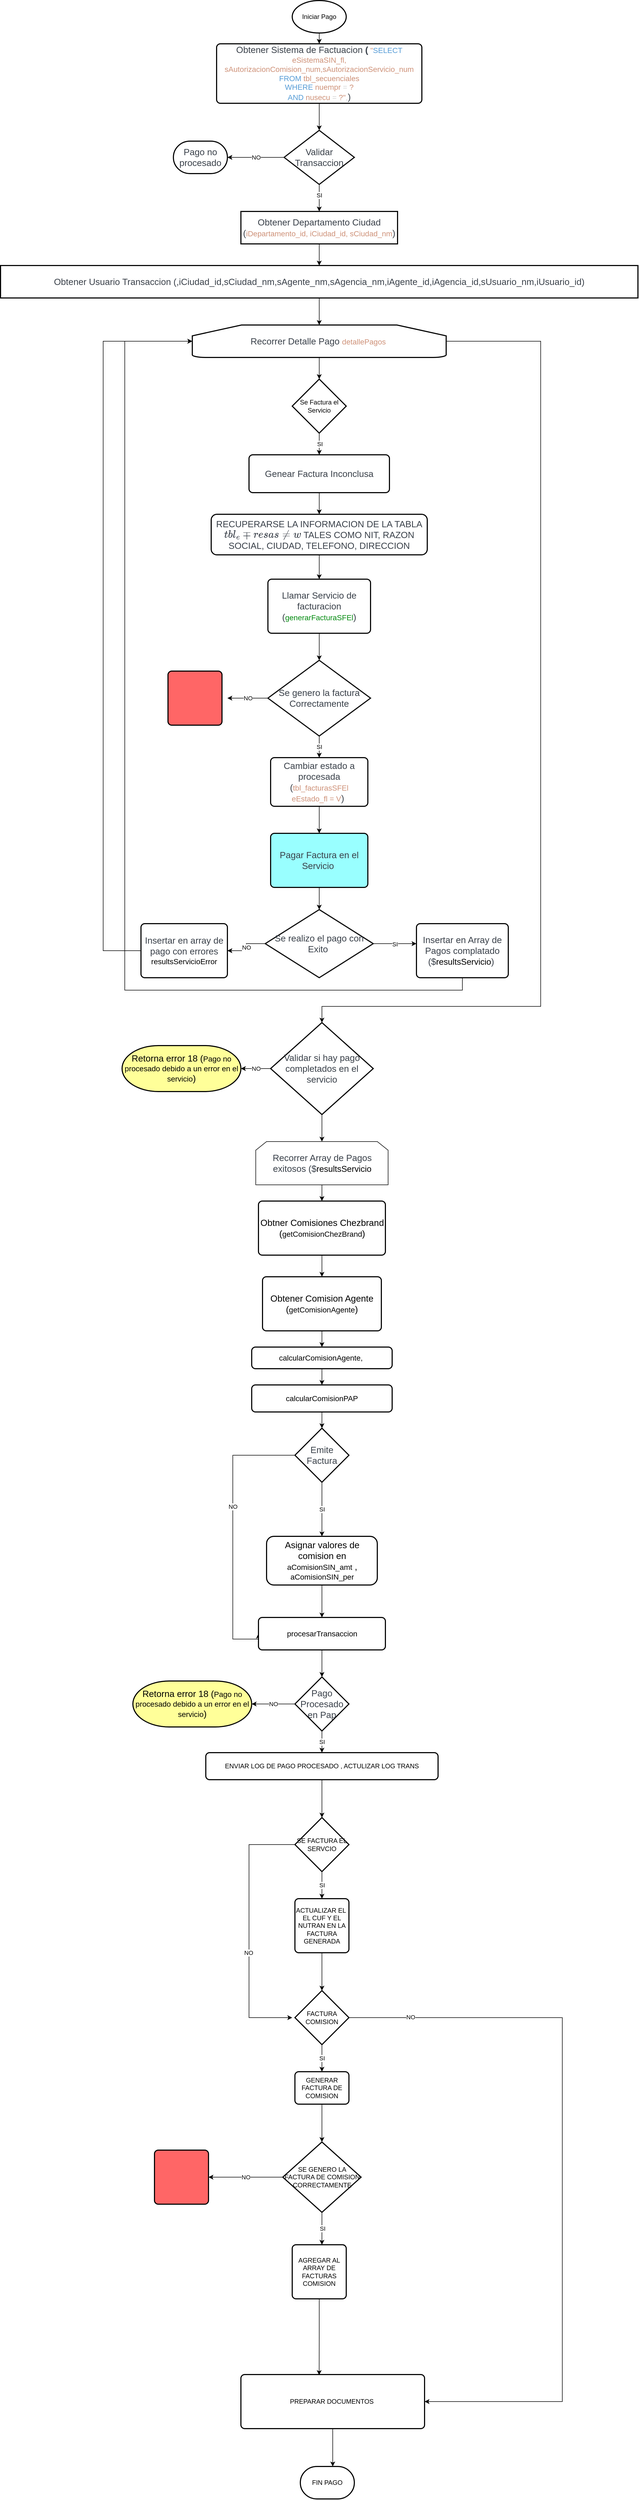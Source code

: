 <mxfile version="20.7.4" type="github" pages="2">
  <diagram id="C5RBs43oDa-KdzZeNtuy" name="pago-actual">
    <mxGraphModel dx="2261" dy="788" grid="1" gridSize="10" guides="1" tooltips="1" connect="1" arrows="1" fold="1" page="1" pageScale="1" pageWidth="827" pageHeight="1169" math="0" shadow="0">
      <root>
        <mxCell id="WIyWlLk6GJQsqaUBKTNV-0" />
        <mxCell id="WIyWlLk6GJQsqaUBKTNV-1" parent="WIyWlLk6GJQsqaUBKTNV-0" />
        <mxCell id="MG3YhlP0bR8ULW_-c63s-2" style="edgeStyle=orthogonalEdgeStyle;rounded=0;orthogonalLoop=1;jettySize=auto;html=1;" edge="1" parent="WIyWlLk6GJQsqaUBKTNV-1" source="MG3YhlP0bR8ULW_-c63s-0" target="MG3YhlP0bR8ULW_-c63s-1">
          <mxGeometry relative="1" as="geometry" />
        </mxCell>
        <mxCell id="MG3YhlP0bR8ULW_-c63s-0" value="Iniciar Pago&lt;br&gt;" style="strokeWidth=2;html=1;shape=mxgraph.flowchart.start_1;whiteSpace=wrap;" vertex="1" parent="WIyWlLk6GJQsqaUBKTNV-1">
          <mxGeometry x="330" y="10" width="100" height="60" as="geometry" />
        </mxCell>
        <mxCell id="MG3YhlP0bR8ULW_-c63s-4" style="edgeStyle=orthogonalEdgeStyle;rounded=0;orthogonalLoop=1;jettySize=auto;html=1;entryX=0.5;entryY=0;entryDx=0;entryDy=0;entryPerimeter=0;" edge="1" parent="WIyWlLk6GJQsqaUBKTNV-1" source="MG3YhlP0bR8ULW_-c63s-1" target="MG3YhlP0bR8ULW_-c63s-3">
          <mxGeometry relative="1" as="geometry" />
        </mxCell>
        <mxCell id="MG3YhlP0bR8ULW_-c63s-1" value="&lt;span data-lucid-content=&quot;{&amp;quot;t&amp;quot;:&amp;quot;Obtener Sistema de Factuacion ( \&amp;quot;SELECT eSistemaSIN_fl, sAutorizacionComision_num,sAutorizacionServicio_num\n      FROM  tbl_secuenciales\n      WHERE nuempr = ?\n        AND nusecu = ?\&amp;quot;,)&amp;quot;,&amp;quot;m&amp;quot;:[{&amp;quot;s&amp;quot;:0,&amp;quot;n&amp;quot;:&amp;quot;s&amp;quot;,&amp;quot;v&amp;quot;:22.222,&amp;quot;e&amp;quot;:31},{&amp;quot;s&amp;quot;:0,&amp;quot;n&amp;quot;:&amp;quot;c&amp;quot;,&amp;quot;v&amp;quot;:&amp;quot;3a414aff&amp;quot;,&amp;quot;e&amp;quot;:31},{&amp;quot;s&amp;quot;:29,&amp;quot;n&amp;quot;:&amp;quot;fc&amp;quot;,&amp;quot;v&amp;quot;:&amp;quot;Bold&amp;quot;,&amp;quot;e&amp;quot;:31},{&amp;quot;s&amp;quot;:29,&amp;quot;n&amp;quot;:&amp;quot;b&amp;quot;,&amp;quot;v&amp;quot;:true,&amp;quot;e&amp;quot;:31},{&amp;quot;s&amp;quot;:29,&amp;quot;n&amp;quot;:&amp;quot;fid&amp;quot;,&amp;quot;v&amp;quot;:5,&amp;quot;e&amp;quot;:31},{&amp;quot;s&amp;quot;:180,&amp;quot;n&amp;quot;:&amp;quot;fc&amp;quot;,&amp;quot;v&amp;quot;:&amp;quot;Regular&amp;quot;,&amp;quot;e&amp;quot;:185},{&amp;quot;s&amp;quot;:180,&amp;quot;n&amp;quot;:&amp;quot;fid&amp;quot;,&amp;quot;v&amp;quot;:2,&amp;quot;e&amp;quot;:185},{&amp;quot;s&amp;quot;:184,&amp;quot;n&amp;quot;:&amp;quot;s&amp;quot;,&amp;quot;v&amp;quot;:22.222,&amp;quot;e&amp;quot;:185},{&amp;quot;s&amp;quot;:184,&amp;quot;n&amp;quot;:&amp;quot;c&amp;quot;,&amp;quot;v&amp;quot;:&amp;quot;3a414aff&amp;quot;,&amp;quot;e&amp;quot;:185},{&amp;quot;s&amp;quot;:31,&amp;quot;n&amp;quot;:&amp;quot;c&amp;quot;,&amp;quot;v&amp;quot;:&amp;quot;#d4d4d4ff&amp;quot;,&amp;quot;e&amp;quot;:32},{&amp;quot;s&amp;quot;:32,&amp;quot;n&amp;quot;:&amp;quot;c&amp;quot;,&amp;quot;v&amp;quot;:&amp;quot;#ce9178ff&amp;quot;,&amp;quot;e&amp;quot;:33},{&amp;quot;s&amp;quot;:33,&amp;quot;n&amp;quot;:&amp;quot;c&amp;quot;,&amp;quot;v&amp;quot;:&amp;quot;#569cd6ff&amp;quot;,&amp;quot;e&amp;quot;:39},{&amp;quot;s&amp;quot;:39,&amp;quot;n&amp;quot;:&amp;quot;c&amp;quot;,&amp;quot;v&amp;quot;:&amp;quot;#ce9178ff&amp;quot;,&amp;quot;e&amp;quot;:107},{&amp;quot;s&amp;quot;:107,&amp;quot;n&amp;quot;:&amp;quot;c&amp;quot;,&amp;quot;v&amp;quot;:&amp;quot;#d4d4d4ff&amp;quot;,&amp;quot;e&amp;quot;:108},{&amp;quot;s&amp;quot;:108,&amp;quot;n&amp;quot;:&amp;quot;c&amp;quot;,&amp;quot;v&amp;quot;:&amp;quot;#ce9178ff&amp;quot;,&amp;quot;e&amp;quot;:114},{&amp;quot;s&amp;quot;:114,&amp;quot;n&amp;quot;:&amp;quot;c&amp;quot;,&amp;quot;v&amp;quot;:&amp;quot;#569cd6ff&amp;quot;,&amp;quot;e&amp;quot;:118},{&amp;quot;s&amp;quot;:118,&amp;quot;n&amp;quot;:&amp;quot;c&amp;quot;,&amp;quot;v&amp;quot;:&amp;quot;#ce9178ff&amp;quot;,&amp;quot;e&amp;quot;:136},{&amp;quot;s&amp;quot;:136,&amp;quot;n&amp;quot;:&amp;quot;c&amp;quot;,&amp;quot;v&amp;quot;:&amp;quot;#d4d4d4ff&amp;quot;,&amp;quot;e&amp;quot;:137},{&amp;quot;s&amp;quot;:137,&amp;quot;n&amp;quot;:&amp;quot;c&amp;quot;,&amp;quot;v&amp;quot;:&amp;quot;#ce9178ff&amp;quot;,&amp;quot;e&amp;quot;:143},{&amp;quot;s&amp;quot;:143,&amp;quot;n&amp;quot;:&amp;quot;c&amp;quot;,&amp;quot;v&amp;quot;:&amp;quot;#569cd6ff&amp;quot;,&amp;quot;e&amp;quot;:148},{&amp;quot;s&amp;quot;:148,&amp;quot;n&amp;quot;:&amp;quot;c&amp;quot;,&amp;quot;v&amp;quot;:&amp;quot;#ce9178ff&amp;quot;,&amp;quot;e&amp;quot;:156},{&amp;quot;s&amp;quot;:156,&amp;quot;n&amp;quot;:&amp;quot;c&amp;quot;,&amp;quot;v&amp;quot;:&amp;quot;#d4d4d4ff&amp;quot;,&amp;quot;e&amp;quot;:157},{&amp;quot;s&amp;quot;:157,&amp;quot;n&amp;quot;:&amp;quot;c&amp;quot;,&amp;quot;v&amp;quot;:&amp;quot;#ce9178ff&amp;quot;,&amp;quot;e&amp;quot;:159},{&amp;quot;s&amp;quot;:159,&amp;quot;n&amp;quot;:&amp;quot;c&amp;quot;,&amp;quot;v&amp;quot;:&amp;quot;#d4d4d4ff&amp;quot;,&amp;quot;e&amp;quot;:160},{&amp;quot;s&amp;quot;:160,&amp;quot;n&amp;quot;:&amp;quot;c&amp;quot;,&amp;quot;v&amp;quot;:&amp;quot;#ce9178ff&amp;quot;,&amp;quot;e&amp;quot;:168},{&amp;quot;s&amp;quot;:168,&amp;quot;n&amp;quot;:&amp;quot;c&amp;quot;,&amp;quot;v&amp;quot;:&amp;quot;#569cd6ff&amp;quot;,&amp;quot;e&amp;quot;:171},{&amp;quot;s&amp;quot;:171,&amp;quot;n&amp;quot;:&amp;quot;c&amp;quot;,&amp;quot;v&amp;quot;:&amp;quot;#ce9178ff&amp;quot;,&amp;quot;e&amp;quot;:179},{&amp;quot;s&amp;quot;:179,&amp;quot;n&amp;quot;:&amp;quot;c&amp;quot;,&amp;quot;v&amp;quot;:&amp;quot;#d4d4d4ff&amp;quot;,&amp;quot;e&amp;quot;:180},{&amp;quot;s&amp;quot;:180,&amp;quot;n&amp;quot;:&amp;quot;c&amp;quot;,&amp;quot;v&amp;quot;:&amp;quot;#ce9178ff&amp;quot;,&amp;quot;e&amp;quot;:183},{&amp;quot;s&amp;quot;:183,&amp;quot;n&amp;quot;:&amp;quot;c&amp;quot;,&amp;quot;v&amp;quot;:&amp;quot;#d4d4d4ff&amp;quot;,&amp;quot;e&amp;quot;:184},{&amp;quot;s&amp;quot;:31,&amp;quot;n&amp;quot;:&amp;quot;s&amp;quot;,&amp;quot;v&amp;quot;:18.667,&amp;quot;e&amp;quot;:184},{&amp;quot;s&amp;quot;:108,&amp;quot;n&amp;quot;:&amp;quot;p&amp;quot;,&amp;quot;v&amp;quot;:1.131},{&amp;quot;s&amp;quot;:137,&amp;quot;n&amp;quot;:&amp;quot;p&amp;quot;,&amp;quot;v&amp;quot;:1.131}]}&quot; data-lucid-type=&quot;application/vnd.lucid.text&quot;&gt;&lt;span style=&quot;color:#3a414a;font-size:16.667px;&quot;&gt;Obtener Sistema de Factuacion&lt;/span&gt;&lt;span style=&quot;font-weight:bold;color:#3a414a;font-size:16.667px;&quot;&gt; (&lt;/span&gt;&lt;span style=&quot;color:#d4d4d4;font-size:14px;&quot;&gt; &lt;/span&gt;&lt;span style=&quot;color:#ce9178;font-size:14px;&quot;&gt;&quot;&lt;/span&gt;&lt;span style=&quot;color:#569cd6;font-size:14px;&quot;&gt;SELECT&lt;/span&gt;&lt;span style=&quot;color:#ce9178;font-size:14px;&quot;&gt; eSistemaSIN_fl, sAutorizacionComision_num,sAutorizacionServicio_num&lt;/span&gt;&lt;span style=&quot;color:#d4d4d4;font-size:14px;&quot;&gt;&lt;br&gt;&lt;/span&gt;&lt;span style=&quot;color:#ce9178;font-size:14px;&quot;&gt;      &lt;/span&gt;&lt;span style=&quot;color:#569cd6;font-size:14px;&quot;&gt;FROM&lt;/span&gt;&lt;span style=&quot;color:#ce9178;font-size:14px;&quot;&gt;  tbl_secuenciales&lt;/span&gt;&lt;span style=&quot;color:#d4d4d4;font-size:14px;&quot;&gt;&lt;br&gt;&lt;/span&gt;&lt;span style=&quot;color:#ce9178;font-size:14px;&quot;&gt;      &lt;/span&gt;&lt;span style=&quot;color:#569cd6;font-size:14px;&quot;&gt;WHERE&lt;/span&gt;&lt;span style=&quot;color:#ce9178;font-size:14px;&quot;&gt; nuempr &lt;/span&gt;&lt;span style=&quot;color:#d4d4d4;font-size:14px;&quot;&gt;=&lt;/span&gt;&lt;span style=&quot;color:#ce9178;font-size:14px;&quot;&gt; ?&lt;/span&gt;&lt;span style=&quot;color:#d4d4d4;font-size:14px;&quot;&gt;&lt;br&gt;&lt;/span&gt;&lt;span style=&quot;color:#ce9178;font-size:14px;&quot;&gt;        &lt;/span&gt;&lt;span style=&quot;color:#569cd6;font-size:14px;&quot;&gt;AND&lt;/span&gt;&lt;span style=&quot;color:#ce9178;font-size:14px;&quot;&gt; nusecu &lt;/span&gt;&lt;span style=&quot;color:#d4d4d4;font-size:14px;&quot;&gt;=&lt;/span&gt;&lt;span style=&quot;color:#ce9178;font-size:14px;&quot;&gt; ?&quot;&lt;/span&gt;&lt;span style=&quot;color:#d4d4d4;font-size:14px;&quot;&gt;,&lt;/span&gt;&lt;span style=&quot;color:#3a414a;font-size:16.667px;&quot;&gt;)&lt;/span&gt;&lt;/span&gt;" style="rounded=1;whiteSpace=wrap;html=1;absoluteArcSize=1;arcSize=14;strokeWidth=2;" vertex="1" parent="WIyWlLk6GJQsqaUBKTNV-1">
          <mxGeometry x="190" y="90" width="380" height="110" as="geometry" />
        </mxCell>
        <mxCell id="MG3YhlP0bR8ULW_-c63s-7" value="" style="edgeStyle=orthogonalEdgeStyle;rounded=0;orthogonalLoop=1;jettySize=auto;html=1;" edge="1" parent="WIyWlLk6GJQsqaUBKTNV-1" source="MG3YhlP0bR8ULW_-c63s-3" target="MG3YhlP0bR8ULW_-c63s-6">
          <mxGeometry relative="1" as="geometry" />
        </mxCell>
        <mxCell id="MG3YhlP0bR8ULW_-c63s-8" value="SI" style="edgeLabel;html=1;align=center;verticalAlign=middle;resizable=0;points=[];" vertex="1" connectable="0" parent="MG3YhlP0bR8ULW_-c63s-7">
          <mxGeometry x="-0.2" relative="1" as="geometry">
            <mxPoint as="offset" />
          </mxGeometry>
        </mxCell>
        <mxCell id="MG3YhlP0bR8ULW_-c63s-12" value="NO" style="edgeStyle=orthogonalEdgeStyle;rounded=0;orthogonalLoop=1;jettySize=auto;html=1;entryX=1;entryY=0.5;entryDx=0;entryDy=0;entryPerimeter=0;" edge="1" parent="WIyWlLk6GJQsqaUBKTNV-1" source="MG3YhlP0bR8ULW_-c63s-3" target="MG3YhlP0bR8ULW_-c63s-14">
          <mxGeometry relative="1" as="geometry">
            <mxPoint x="210" y="300" as="targetPoint" />
          </mxGeometry>
        </mxCell>
        <mxCell id="MG3YhlP0bR8ULW_-c63s-3" value="&lt;span data-lucid-content=&quot;{&amp;quot;t&amp;quot;:&amp;quot;Validar Transaccion&amp;quot;,&amp;quot;m&amp;quot;:[{&amp;quot;s&amp;quot;:0,&amp;quot;n&amp;quot;:&amp;quot;s&amp;quot;,&amp;quot;v&amp;quot;:22.222,&amp;quot;e&amp;quot;:19},{&amp;quot;s&amp;quot;:0,&amp;quot;n&amp;quot;:&amp;quot;c&amp;quot;,&amp;quot;v&amp;quot;:&amp;quot;3a414aff&amp;quot;,&amp;quot;e&amp;quot;:19}]}&quot; data-lucid-type=&quot;application/vnd.lucid.text&quot;&gt;&lt;span style=&quot;color:#3a414a;font-size:16.667px;&quot;&gt;Validar Transaccion&lt;/span&gt;&lt;/span&gt;" style="strokeWidth=2;html=1;shape=mxgraph.flowchart.decision;whiteSpace=wrap;" vertex="1" parent="WIyWlLk6GJQsqaUBKTNV-1">
          <mxGeometry x="315" y="250" width="130" height="100" as="geometry" />
        </mxCell>
        <mxCell id="MG3YhlP0bR8ULW_-c63s-18" value="" style="edgeStyle=orthogonalEdgeStyle;rounded=0;orthogonalLoop=1;jettySize=auto;html=1;" edge="1" parent="WIyWlLk6GJQsqaUBKTNV-1" source="MG3YhlP0bR8ULW_-c63s-6" target="MG3YhlP0bR8ULW_-c63s-16">
          <mxGeometry relative="1" as="geometry" />
        </mxCell>
        <mxCell id="MG3YhlP0bR8ULW_-c63s-6" value="&lt;span data-lucid-content=&quot;{&amp;quot;t&amp;quot;:&amp;quot;Obtener Departamento Ciudad (iDepartamento_id, iCiudad_id, sCiudad_nm)&amp;quot;,&amp;quot;m&amp;quot;:[{&amp;quot;s&amp;quot;:0,&amp;quot;n&amp;quot;:&amp;quot;s&amp;quot;,&amp;quot;v&amp;quot;:22.222,&amp;quot;e&amp;quot;:29},{&amp;quot;s&amp;quot;:0,&amp;quot;n&amp;quot;:&amp;quot;c&amp;quot;,&amp;quot;v&amp;quot;:&amp;quot;3a414aff&amp;quot;,&amp;quot;e&amp;quot;:29},{&amp;quot;s&amp;quot;:29,&amp;quot;n&amp;quot;:&amp;quot;c&amp;quot;,&amp;quot;v&amp;quot;:&amp;quot;#ce9178ff&amp;quot;,&amp;quot;e&amp;quot;:45},{&amp;quot;s&amp;quot;:47,&amp;quot;n&amp;quot;:&amp;quot;c&amp;quot;,&amp;quot;v&amp;quot;:&amp;quot;#ce9178ff&amp;quot;,&amp;quot;e&amp;quot;:57},{&amp;quot;s&amp;quot;:45,&amp;quot;n&amp;quot;:&amp;quot;c&amp;quot;,&amp;quot;v&amp;quot;:&amp;quot;#ce9178ff&amp;quot;,&amp;quot;e&amp;quot;:47},{&amp;quot;s&amp;quot;:69,&amp;quot;n&amp;quot;:&amp;quot;s&amp;quot;,&amp;quot;v&amp;quot;:22.222,&amp;quot;e&amp;quot;:70},{&amp;quot;s&amp;quot;:69,&amp;quot;n&amp;quot;:&amp;quot;c&amp;quot;,&amp;quot;v&amp;quot;:&amp;quot;3a414aff&amp;quot;,&amp;quot;e&amp;quot;:70},{&amp;quot;s&amp;quot;:57,&amp;quot;n&amp;quot;:&amp;quot;c&amp;quot;,&amp;quot;v&amp;quot;:&amp;quot;#ce9178ff&amp;quot;,&amp;quot;e&amp;quot;:69},{&amp;quot;s&amp;quot;:29,&amp;quot;n&amp;quot;:&amp;quot;s&amp;quot;,&amp;quot;v&amp;quot;:18.667,&amp;quot;e&amp;quot;:69}]}&quot; data-lucid-type=&quot;application/vnd.lucid.text&quot;&gt;&lt;span style=&quot;color:#3a414a;font-size:16.667px;&quot;&gt;Obtener Departamento Ciudad (&lt;/span&gt;&lt;span style=&quot;color:#ce9178;font-size:14px;&quot;&gt;iDepartamento_id, iCiudad_id, sCiudad_nm&lt;/span&gt;&lt;span style=&quot;color:#3a414a;font-size:16.667px;&quot;&gt;)&lt;/span&gt;&lt;/span&gt;" style="whiteSpace=wrap;html=1;strokeWidth=2;" vertex="1" parent="WIyWlLk6GJQsqaUBKTNV-1">
          <mxGeometry x="235" y="400" width="290" height="60" as="geometry" />
        </mxCell>
        <mxCell id="MG3YhlP0bR8ULW_-c63s-14" value="&lt;span data-lucid-content=&quot;{&amp;quot;t&amp;quot;:&amp;quot;Pago no procesado&amp;quot;,&amp;quot;m&amp;quot;:[{&amp;quot;s&amp;quot;:0,&amp;quot;n&amp;quot;:&amp;quot;s&amp;quot;,&amp;quot;v&amp;quot;:22.222,&amp;quot;e&amp;quot;:17},{&amp;quot;s&amp;quot;:0,&amp;quot;n&amp;quot;:&amp;quot;c&amp;quot;,&amp;quot;v&amp;quot;:&amp;quot;3a414aff&amp;quot;,&amp;quot;e&amp;quot;:17}]}&quot; data-lucid-type=&quot;application/vnd.lucid.text&quot;&gt;&lt;span style=&quot;color:#3a414a;font-size:16.667px;&quot;&gt;Pago no procesado&lt;/span&gt;&lt;/span&gt;" style="strokeWidth=2;html=1;shape=mxgraph.flowchart.terminator;whiteSpace=wrap;" vertex="1" parent="WIyWlLk6GJQsqaUBKTNV-1">
          <mxGeometry x="110" y="270" width="100" height="60" as="geometry" />
        </mxCell>
        <mxCell id="MG3YhlP0bR8ULW_-c63s-20" style="edgeStyle=orthogonalEdgeStyle;rounded=0;orthogonalLoop=1;jettySize=auto;html=1;entryX=0.5;entryY=0;entryDx=0;entryDy=0;entryPerimeter=0;" edge="1" parent="WIyWlLk6GJQsqaUBKTNV-1" source="MG3YhlP0bR8ULW_-c63s-16" target="MG3YhlP0bR8ULW_-c63s-19">
          <mxGeometry relative="1" as="geometry" />
        </mxCell>
        <mxCell id="MG3YhlP0bR8ULW_-c63s-16" value="&lt;span data-lucid-content=&quot;{&amp;quot;t&amp;quot;:&amp;quot;Obtener Usuario Transaccion (,iCiudad_id,sCiudad_nm,sAgente_nm,sAgencia_nm,iAgente_id,iAgencia_id,sUsuario_nm,iUsuario_id)&amp;quot;,&amp;quot;m&amp;quot;:[{&amp;quot;s&amp;quot;:0,&amp;quot;n&amp;quot;:&amp;quot;s&amp;quot;,&amp;quot;v&amp;quot;:22.222,&amp;quot;e&amp;quot;:122},{&amp;quot;s&amp;quot;:0,&amp;quot;n&amp;quot;:&amp;quot;c&amp;quot;,&amp;quot;v&amp;quot;:&amp;quot;3a414aff&amp;quot;,&amp;quot;e&amp;quot;:122}]}&quot; data-lucid-type=&quot;application/vnd.lucid.text&quot;&gt;&lt;span style=&quot;color:#3a414a;font-size:16.667px;&quot;&gt;Obtener Usuario Transaccion (,iCiudad_id,sCiudad_nm,sAgente_nm,sAgencia_nm,iAgente_id,iAgencia_id,sUsuario_nm,iUsuario_id)&lt;/span&gt;&lt;/span&gt;" style="whiteSpace=wrap;html=1;strokeWidth=2;" vertex="1" parent="WIyWlLk6GJQsqaUBKTNV-1">
          <mxGeometry x="-210" y="500" width="1180" height="60" as="geometry" />
        </mxCell>
        <mxCell id="MG3YhlP0bR8ULW_-c63s-21" style="edgeStyle=orthogonalEdgeStyle;rounded=0;orthogonalLoop=1;jettySize=auto;html=1;" edge="1" parent="WIyWlLk6GJQsqaUBKTNV-1" source="MG3YhlP0bR8ULW_-c63s-19">
          <mxGeometry relative="1" as="geometry">
            <mxPoint x="380" y="710" as="targetPoint" />
          </mxGeometry>
        </mxCell>
        <mxCell id="MG3YhlP0bR8ULW_-c63s-49" style="edgeStyle=orthogonalEdgeStyle;rounded=0;orthogonalLoop=1;jettySize=auto;html=1;entryX=0.5;entryY=0;entryDx=0;entryDy=0;entryPerimeter=0;" edge="1" parent="WIyWlLk6GJQsqaUBKTNV-1" source="MG3YhlP0bR8ULW_-c63s-19" target="MG3YhlP0bR8ULW_-c63s-47">
          <mxGeometry relative="1" as="geometry">
            <Array as="points">
              <mxPoint x="790" y="640" />
              <mxPoint x="790" y="1870" />
            </Array>
          </mxGeometry>
        </mxCell>
        <mxCell id="MG3YhlP0bR8ULW_-c63s-19" value="&lt;span data-lucid-content=&quot;{&amp;quot;t&amp;quot;:&amp;quot;Recorrer Detalle Pago  detallePagos  &amp;quot;,&amp;quot;m&amp;quot;:[{&amp;quot;s&amp;quot;:0,&amp;quot;n&amp;quot;:&amp;quot;s&amp;quot;,&amp;quot;v&amp;quot;:22.222,&amp;quot;e&amp;quot;:23},{&amp;quot;s&amp;quot;:0,&amp;quot;n&amp;quot;:&amp;quot;c&amp;quot;,&amp;quot;v&amp;quot;:&amp;quot;3a414aff&amp;quot;,&amp;quot;e&amp;quot;:23},{&amp;quot;s&amp;quot;:23,&amp;quot;n&amp;quot;:&amp;quot;c&amp;quot;,&amp;quot;v&amp;quot;:&amp;quot;#ce9178ff&amp;quot;,&amp;quot;e&amp;quot;:36},{&amp;quot;s&amp;quot;:23,&amp;quot;n&amp;quot;:&amp;quot;s&amp;quot;,&amp;quot;v&amp;quot;:18.667,&amp;quot;e&amp;quot;:36},{&amp;quot;s&amp;quot;:36,&amp;quot;n&amp;quot;:&amp;quot;s&amp;quot;,&amp;quot;v&amp;quot;:22.222,&amp;quot;e&amp;quot;:37},{&amp;quot;s&amp;quot;:36,&amp;quot;n&amp;quot;:&amp;quot;c&amp;quot;,&amp;quot;v&amp;quot;:&amp;quot;3a414aff&amp;quot;,&amp;quot;e&amp;quot;:37}]}&quot; data-lucid-type=&quot;application/vnd.lucid.text&quot;&gt;&lt;span style=&quot;color:#3a414a;font-size:16.667px;&quot;&gt;Recorrer Detalle Pago &lt;/span&gt;&lt;span style=&quot;color:#ce9178;font-size:14px;&quot;&gt;detallePagos&amp;nbsp;&lt;/span&gt;&lt;/span&gt;" style="strokeWidth=2;html=1;shape=mxgraph.flowchart.loop_limit;whiteSpace=wrap;" vertex="1" parent="WIyWlLk6GJQsqaUBKTNV-1">
          <mxGeometry x="145" y="610" width="470" height="60" as="geometry" />
        </mxCell>
        <mxCell id="MG3YhlP0bR8ULW_-c63s-24" value="SI" style="edgeStyle=orthogonalEdgeStyle;rounded=0;orthogonalLoop=1;jettySize=auto;html=1;" edge="1" parent="WIyWlLk6GJQsqaUBKTNV-1" source="MG3YhlP0bR8ULW_-c63s-23">
          <mxGeometry relative="1" as="geometry">
            <mxPoint x="380" y="850" as="targetPoint" />
          </mxGeometry>
        </mxCell>
        <mxCell id="MG3YhlP0bR8ULW_-c63s-23" value="Se Factura el Servicio&lt;br&gt;" style="strokeWidth=2;html=1;shape=mxgraph.flowchart.decision;whiteSpace=wrap;" vertex="1" parent="WIyWlLk6GJQsqaUBKTNV-1">
          <mxGeometry x="330" y="710" width="100" height="100" as="geometry" />
        </mxCell>
        <mxCell id="MG3YhlP0bR8ULW_-c63s-28" value="" style="edgeStyle=orthogonalEdgeStyle;rounded=0;orthogonalLoop=1;jettySize=auto;html=1;" edge="1" parent="WIyWlLk6GJQsqaUBKTNV-1" source="MG3YhlP0bR8ULW_-c63s-25" target="MG3YhlP0bR8ULW_-c63s-27">
          <mxGeometry relative="1" as="geometry" />
        </mxCell>
        <mxCell id="MG3YhlP0bR8ULW_-c63s-25" value="&lt;span data-lucid-content=&quot;{&amp;quot;t&amp;quot;:&amp;quot;Genear Factura Inconclusa&amp;quot;,&amp;quot;m&amp;quot;:[{&amp;quot;s&amp;quot;:0,&amp;quot;n&amp;quot;:&amp;quot;s&amp;quot;,&amp;quot;v&amp;quot;:22.222,&amp;quot;e&amp;quot;:25},{&amp;quot;s&amp;quot;:0,&amp;quot;n&amp;quot;:&amp;quot;c&amp;quot;,&amp;quot;v&amp;quot;:&amp;quot;3a414aff&amp;quot;,&amp;quot;e&amp;quot;:25}]}&quot; data-lucid-type=&quot;application/vnd.lucid.text&quot;&gt;&lt;span style=&quot;color:#3a414a;font-size:16.667px;&quot;&gt;Genear Factura Inconclusa&lt;/span&gt;&lt;/span&gt;" style="rounded=1;whiteSpace=wrap;html=1;absoluteArcSize=1;arcSize=14;strokeWidth=2;" vertex="1" parent="WIyWlLk6GJQsqaUBKTNV-1">
          <mxGeometry x="250" y="850" width="260" height="70" as="geometry" />
        </mxCell>
        <mxCell id="MG3YhlP0bR8ULW_-c63s-30" style="edgeStyle=orthogonalEdgeStyle;rounded=0;orthogonalLoop=1;jettySize=auto;html=1;entryX=0.5;entryY=0;entryDx=0;entryDy=0;" edge="1" parent="WIyWlLk6GJQsqaUBKTNV-1" source="MG3YhlP0bR8ULW_-c63s-27" target="MG3YhlP0bR8ULW_-c63s-29">
          <mxGeometry relative="1" as="geometry" />
        </mxCell>
        <mxCell id="MG3YhlP0bR8ULW_-c63s-27" value="&lt;span data-lucid-content=&quot;{&amp;quot;t&amp;quot;:&amp;quot;RECUPERARSE LA INFORMACION DE LA TABLA `tbl_empresasnew` TALES COMO NIT, RAZON SOCIAL, CIUDAD, TELEFONO, DIRECCION\n&amp;quot;,&amp;quot;m&amp;quot;:[{&amp;quot;s&amp;quot;:0,&amp;quot;n&amp;quot;:&amp;quot;s&amp;quot;,&amp;quot;v&amp;quot;:22.222,&amp;quot;e&amp;quot;:115},{&amp;quot;s&amp;quot;:0,&amp;quot;n&amp;quot;:&amp;quot;c&amp;quot;,&amp;quot;v&amp;quot;:&amp;quot;3a414aff&amp;quot;,&amp;quot;e&amp;quot;:115}]}&quot; data-lucid-type=&quot;application/vnd.lucid.text&quot;&gt;&lt;span style=&quot;color:#3a414a;font-size:16.667px;&quot;&gt;RECUPERARSE LA INFORMACION DE LA TABLA `tbl_empresasnew` TALES COMO NIT, RAZON SOCIAL, CIUDAD, TELEFONO, DIRECCION&lt;br&gt;&lt;/span&gt;&lt;/span&gt;" style="whiteSpace=wrap;html=1;rounded=1;arcSize=14;strokeWidth=2;" vertex="1" parent="WIyWlLk6GJQsqaUBKTNV-1">
          <mxGeometry x="180" y="960" width="400" height="75" as="geometry" />
        </mxCell>
        <mxCell id="MG3YhlP0bR8ULW_-c63s-31" style="edgeStyle=orthogonalEdgeStyle;rounded=0;orthogonalLoop=1;jettySize=auto;html=1;" edge="1" parent="WIyWlLk6GJQsqaUBKTNV-1" source="MG3YhlP0bR8ULW_-c63s-29">
          <mxGeometry relative="1" as="geometry">
            <mxPoint x="380" y="1230" as="targetPoint" />
          </mxGeometry>
        </mxCell>
        <mxCell id="MG3YhlP0bR8ULW_-c63s-29" value="&lt;span data-lucid-content=&quot;{&amp;quot;t&amp;quot;:&amp;quot;Llamar Servicio de facturacion (generarFacturaSFEl)&amp;quot;,&amp;quot;m&amp;quot;:[{&amp;quot;s&amp;quot;:0,&amp;quot;n&amp;quot;:&amp;quot;c&amp;quot;,&amp;quot;v&amp;quot;:&amp;quot;3a414aff&amp;quot;,&amp;quot;e&amp;quot;:32},{&amp;quot;s&amp;quot;:0,&amp;quot;n&amp;quot;:&amp;quot;s&amp;quot;,&amp;quot;v&amp;quot;:22.222,&amp;quot;e&amp;quot;:32},{&amp;quot;s&amp;quot;:32,&amp;quot;n&amp;quot;:&amp;quot;s&amp;quot;,&amp;quot;v&amp;quot;:18.667,&amp;quot;e&amp;quot;:50},{&amp;quot;s&amp;quot;:50,&amp;quot;n&amp;quot;:&amp;quot;c&amp;quot;,&amp;quot;v&amp;quot;:&amp;quot;3a414aff&amp;quot;,&amp;quot;e&amp;quot;:51},{&amp;quot;s&amp;quot;:50,&amp;quot;n&amp;quot;:&amp;quot;s&amp;quot;,&amp;quot;v&amp;quot;:22.222,&amp;quot;e&amp;quot;:51},{&amp;quot;s&amp;quot;:32,&amp;quot;n&amp;quot;:&amp;quot;c&amp;quot;,&amp;quot;v&amp;quot;:&amp;quot;#008a0eff&amp;quot;,&amp;quot;e&amp;quot;:50}]}&quot; data-lucid-type=&quot;application/vnd.lucid.text&quot;&gt;&lt;span style=&quot;color:#3a414a;font-size:16.667px;&quot;&gt;Llamar Servicio de facturacion (&lt;/span&gt;&lt;span style=&quot;color:#008a0e;font-size:14px;&quot;&gt;generarFacturaSFEl&lt;/span&gt;&lt;span style=&quot;color:#3a414a;font-size:16.667px;&quot;&gt;)&lt;/span&gt;&lt;/span&gt;" style="rounded=1;whiteSpace=wrap;html=1;absoluteArcSize=1;arcSize=14;strokeWidth=2;" vertex="1" parent="WIyWlLk6GJQsqaUBKTNV-1">
          <mxGeometry x="285" y="1080" width="190" height="100" as="geometry" />
        </mxCell>
        <mxCell id="MG3YhlP0bR8ULW_-c63s-34" value="SI" style="edgeStyle=orthogonalEdgeStyle;rounded=0;orthogonalLoop=1;jettySize=auto;html=1;entryX=0.5;entryY=0;entryDx=0;entryDy=0;" edge="1" parent="WIyWlLk6GJQsqaUBKTNV-1" source="MG3YhlP0bR8ULW_-c63s-32" target="MG3YhlP0bR8ULW_-c63s-33">
          <mxGeometry relative="1" as="geometry" />
        </mxCell>
        <mxCell id="MG3YhlP0bR8ULW_-c63s-35" value="NO" style="edgeStyle=orthogonalEdgeStyle;rounded=0;orthogonalLoop=1;jettySize=auto;html=1;" edge="1" parent="WIyWlLk6GJQsqaUBKTNV-1" source="MG3YhlP0bR8ULW_-c63s-32">
          <mxGeometry relative="1" as="geometry">
            <mxPoint x="210" y="1300" as="targetPoint" />
          </mxGeometry>
        </mxCell>
        <mxCell id="MG3YhlP0bR8ULW_-c63s-32" value="&lt;span data-lucid-content=&quot;{&amp;quot;t&amp;quot;:&amp;quot;Se genero la factura Correctamente&amp;quot;,&amp;quot;m&amp;quot;:[{&amp;quot;s&amp;quot;:0,&amp;quot;n&amp;quot;:&amp;quot;s&amp;quot;,&amp;quot;v&amp;quot;:22.222,&amp;quot;e&amp;quot;:34},{&amp;quot;s&amp;quot;:0,&amp;quot;n&amp;quot;:&amp;quot;c&amp;quot;,&amp;quot;v&amp;quot;:&amp;quot;3a414aff&amp;quot;,&amp;quot;e&amp;quot;:34}]}&quot; data-lucid-type=&quot;application/vnd.lucid.text&quot;&gt;&lt;span style=&quot;color:#3a414a;font-size:16.667px;&quot;&gt;Se genero la factura Correctamente&lt;/span&gt;&lt;/span&gt;" style="strokeWidth=2;html=1;shape=mxgraph.flowchart.decision;whiteSpace=wrap;" vertex="1" parent="WIyWlLk6GJQsqaUBKTNV-1">
          <mxGeometry x="285" y="1230" width="190" height="140" as="geometry" />
        </mxCell>
        <mxCell id="MG3YhlP0bR8ULW_-c63s-38" style="edgeStyle=orthogonalEdgeStyle;rounded=0;orthogonalLoop=1;jettySize=auto;html=1;" edge="1" parent="WIyWlLk6GJQsqaUBKTNV-1" source="MG3YhlP0bR8ULW_-c63s-33" target="MG3YhlP0bR8ULW_-c63s-37">
          <mxGeometry relative="1" as="geometry" />
        </mxCell>
        <mxCell id="MG3YhlP0bR8ULW_-c63s-33" value="&lt;span data-lucid-content=&quot;{&amp;quot;t&amp;quot;:&amp;quot;Cambiar estado a procesada (tbl_facturasSFEl eEstado_fl = V) &amp;quot;,&amp;quot;m&amp;quot;:[{&amp;quot;s&amp;quot;:0,&amp;quot;n&amp;quot;:&amp;quot;s&amp;quot;,&amp;quot;v&amp;quot;:22.222,&amp;quot;e&amp;quot;:28},{&amp;quot;s&amp;quot;:0,&amp;quot;n&amp;quot;:&amp;quot;c&amp;quot;,&amp;quot;v&amp;quot;:&amp;quot;3a414aff&amp;quot;,&amp;quot;e&amp;quot;:28},{&amp;quot;s&amp;quot;:28,&amp;quot;n&amp;quot;:&amp;quot;c&amp;quot;,&amp;quot;v&amp;quot;:&amp;quot;#ce9178ff&amp;quot;,&amp;quot;e&amp;quot;:59},{&amp;quot;s&amp;quot;:28,&amp;quot;n&amp;quot;:&amp;quot;s&amp;quot;,&amp;quot;v&amp;quot;:18.667,&amp;quot;e&amp;quot;:59},{&amp;quot;s&amp;quot;:59,&amp;quot;n&amp;quot;:&amp;quot;s&amp;quot;,&amp;quot;v&amp;quot;:22.222,&amp;quot;e&amp;quot;:61},{&amp;quot;s&amp;quot;:59,&amp;quot;n&amp;quot;:&amp;quot;c&amp;quot;,&amp;quot;v&amp;quot;:&amp;quot;3a414aff&amp;quot;,&amp;quot;e&amp;quot;:61}]}&quot; data-lucid-type=&quot;application/vnd.lucid.text&quot;&gt;&lt;span style=&quot;color:#3a414a;font-size:16.667px;&quot;&gt;Cambiar estado a procesada (&lt;/span&gt;&lt;span style=&quot;color:#ce9178;font-size:14px;&quot;&gt;tbl_facturasSFEl eEstado_fl = V&lt;/span&gt;&lt;span style=&quot;color:#3a414a;font-size:16.667px;&quot;&gt;)&amp;nbsp;&lt;/span&gt;&lt;/span&gt;" style="rounded=1;whiteSpace=wrap;html=1;absoluteArcSize=1;arcSize=14;strokeWidth=2;" vertex="1" parent="WIyWlLk6GJQsqaUBKTNV-1">
          <mxGeometry x="290" y="1410" width="180" height="90" as="geometry" />
        </mxCell>
        <mxCell id="MG3YhlP0bR8ULW_-c63s-36" value="" style="rounded=1;whiteSpace=wrap;html=1;absoluteArcSize=1;arcSize=14;strokeWidth=2;fillColor=#FF6666;" vertex="1" parent="WIyWlLk6GJQsqaUBKTNV-1">
          <mxGeometry x="100" y="1250" width="100" height="100" as="geometry" />
        </mxCell>
        <mxCell id="MG3YhlP0bR8ULW_-c63s-40" style="edgeStyle=orthogonalEdgeStyle;rounded=0;orthogonalLoop=1;jettySize=auto;html=1;entryX=0.5;entryY=0;entryDx=0;entryDy=0;entryPerimeter=0;" edge="1" parent="WIyWlLk6GJQsqaUBKTNV-1" source="MG3YhlP0bR8ULW_-c63s-37" target="MG3YhlP0bR8ULW_-c63s-39">
          <mxGeometry relative="1" as="geometry" />
        </mxCell>
        <mxCell id="MG3YhlP0bR8ULW_-c63s-37" value="&lt;span data-lucid-content=&quot;{&amp;quot;t&amp;quot;:&amp;quot;Pagar Factura en el Servicio &amp;quot;,&amp;quot;m&amp;quot;:[{&amp;quot;s&amp;quot;:0,&amp;quot;n&amp;quot;:&amp;quot;s&amp;quot;,&amp;quot;v&amp;quot;:22.222,&amp;quot;e&amp;quot;:29},{&amp;quot;s&amp;quot;:0,&amp;quot;n&amp;quot;:&amp;quot;c&amp;quot;,&amp;quot;v&amp;quot;:&amp;quot;3a414aff&amp;quot;,&amp;quot;e&amp;quot;:29}]}&quot; data-lucid-type=&quot;application/vnd.lucid.text&quot;&gt;&lt;span style=&quot;color:#3a414a;font-size:16.667px;&quot;&gt;Pagar Factura en el Servicio&amp;nbsp;&lt;/span&gt;&lt;/span&gt;" style="rounded=1;whiteSpace=wrap;html=1;absoluteArcSize=1;arcSize=14;strokeWidth=2;fillColor=#99FFFF;" vertex="1" parent="WIyWlLk6GJQsqaUBKTNV-1">
          <mxGeometry x="290" y="1550" width="180" height="100" as="geometry" />
        </mxCell>
        <mxCell id="MG3YhlP0bR8ULW_-c63s-41" value="SI" style="edgeStyle=orthogonalEdgeStyle;rounded=0;orthogonalLoop=1;jettySize=auto;html=1;" edge="1" parent="WIyWlLk6GJQsqaUBKTNV-1" source="MG3YhlP0bR8ULW_-c63s-39">
          <mxGeometry relative="1" as="geometry">
            <mxPoint x="560" y="1754" as="targetPoint" />
          </mxGeometry>
        </mxCell>
        <mxCell id="MG3YhlP0bR8ULW_-c63s-44" value="NO" style="edgeStyle=orthogonalEdgeStyle;rounded=0;orthogonalLoop=1;jettySize=auto;html=1;" edge="1" parent="WIyWlLk6GJQsqaUBKTNV-1" source="MG3YhlP0bR8ULW_-c63s-39" target="MG3YhlP0bR8ULW_-c63s-43">
          <mxGeometry relative="1" as="geometry" />
        </mxCell>
        <mxCell id="MG3YhlP0bR8ULW_-c63s-39" value="&lt;span data-lucid-content=&quot;{&amp;quot;t&amp;quot;:&amp;quot;Se realizo el pago con Exito &amp;quot;,&amp;quot;m&amp;quot;:[{&amp;quot;s&amp;quot;:0,&amp;quot;n&amp;quot;:&amp;quot;s&amp;quot;,&amp;quot;v&amp;quot;:22.222,&amp;quot;e&amp;quot;:29},{&amp;quot;s&amp;quot;:0,&amp;quot;n&amp;quot;:&amp;quot;c&amp;quot;,&amp;quot;v&amp;quot;:&amp;quot;3a414aff&amp;quot;,&amp;quot;e&amp;quot;:29}]}&quot; data-lucid-type=&quot;application/vnd.lucid.text&quot;&gt;&lt;span style=&quot;color:#3a414a;font-size:16.667px;&quot;&gt;Se realizo el pago con Exito&amp;nbsp;&lt;/span&gt;&lt;/span&gt;" style="strokeWidth=2;html=1;shape=mxgraph.flowchart.decision;whiteSpace=wrap;fillColor=#FFFFFF;" vertex="1" parent="WIyWlLk6GJQsqaUBKTNV-1">
          <mxGeometry x="280" y="1691" width="200" height="126" as="geometry" />
        </mxCell>
        <mxCell id="MG3YhlP0bR8ULW_-c63s-46" style="edgeStyle=orthogonalEdgeStyle;rounded=0;orthogonalLoop=1;jettySize=auto;html=1;entryX=0;entryY=0.5;entryDx=0;entryDy=0;entryPerimeter=0;" edge="1" parent="WIyWlLk6GJQsqaUBKTNV-1" source="MG3YhlP0bR8ULW_-c63s-42" target="MG3YhlP0bR8ULW_-c63s-19">
          <mxGeometry relative="1" as="geometry">
            <Array as="points">
              <mxPoint x="645" y="1840" />
              <mxPoint x="20" y="1840" />
              <mxPoint x="20" y="640" />
            </Array>
          </mxGeometry>
        </mxCell>
        <mxCell id="MG3YhlP0bR8ULW_-c63s-42" value="&lt;span data-lucid-content=&quot;{&amp;quot;t&amp;quot;:&amp;quot;Insertar en Array de Pagos complatado ($resultsServicio) &amp;quot;,&amp;quot;m&amp;quot;:[{&amp;quot;s&amp;quot;:0,&amp;quot;n&amp;quot;:&amp;quot;c&amp;quot;,&amp;quot;v&amp;quot;:&amp;quot;3a414aff&amp;quot;,&amp;quot;e&amp;quot;:40},{&amp;quot;s&amp;quot;:0,&amp;quot;n&amp;quot;:&amp;quot;s&amp;quot;,&amp;quot;v&amp;quot;:22.222,&amp;quot;e&amp;quot;:40},{&amp;quot;s&amp;quot;:40,&amp;quot;n&amp;quot;:&amp;quot;c&amp;quot;,&amp;quot;v&amp;quot;:&amp;quot;#000000ff&amp;quot;,&amp;quot;e&amp;quot;:55},{&amp;quot;s&amp;quot;:55,&amp;quot;n&amp;quot;:&amp;quot;c&amp;quot;,&amp;quot;v&amp;quot;:&amp;quot;3a414aff&amp;quot;,&amp;quot;e&amp;quot;:57},{&amp;quot;s&amp;quot;:55,&amp;quot;n&amp;quot;:&amp;quot;s&amp;quot;,&amp;quot;v&amp;quot;:22.222,&amp;quot;e&amp;quot;:57},{&amp;quot;s&amp;quot;:40,&amp;quot;n&amp;quot;:&amp;quot;s&amp;quot;,&amp;quot;v&amp;quot;:20.889,&amp;quot;e&amp;quot;:55}]}&quot; data-lucid-type=&quot;application/vnd.lucid.text&quot;&gt;&lt;span style=&quot;color:#3a414a;font-size:16.667px;&quot;&gt;Insertar en Array de Pagos complatado ($&lt;/span&gt;&lt;span style=&quot;font-size: 15.667px;&quot;&gt;resultsServicio&lt;/span&gt;&lt;span style=&quot;color:#3a414a;font-size:16.667px;&quot;&gt;)&amp;nbsp;&lt;/span&gt;&lt;/span&gt;" style="rounded=1;whiteSpace=wrap;html=1;absoluteArcSize=1;arcSize=14;strokeWidth=2;fillColor=#FFFFFF;" vertex="1" parent="WIyWlLk6GJQsqaUBKTNV-1">
          <mxGeometry x="560" y="1717" width="170" height="100" as="geometry" />
        </mxCell>
        <mxCell id="MG3YhlP0bR8ULW_-c63s-45" style="edgeStyle=orthogonalEdgeStyle;rounded=0;orthogonalLoop=1;jettySize=auto;html=1;entryX=0;entryY=0.5;entryDx=0;entryDy=0;entryPerimeter=0;" edge="1" parent="WIyWlLk6GJQsqaUBKTNV-1" source="MG3YhlP0bR8ULW_-c63s-43" target="MG3YhlP0bR8ULW_-c63s-19">
          <mxGeometry relative="1" as="geometry">
            <Array as="points">
              <mxPoint x="-20" y="1767" />
              <mxPoint x="-20" y="640" />
            </Array>
          </mxGeometry>
        </mxCell>
        <mxCell id="MG3YhlP0bR8ULW_-c63s-43" value="&lt;span data-lucid-content=&quot;{&amp;quot;t&amp;quot;:&amp;quot;Insertar en array de pago con errores resultsServicioError&amp;quot;,&amp;quot;m&amp;quot;:[{&amp;quot;s&amp;quot;:0,&amp;quot;n&amp;quot;:&amp;quot;c&amp;quot;,&amp;quot;v&amp;quot;:&amp;quot;3a414aff&amp;quot;,&amp;quot;e&amp;quot;:38},{&amp;quot;s&amp;quot;:0,&amp;quot;n&amp;quot;:&amp;quot;s&amp;quot;,&amp;quot;v&amp;quot;:22.222,&amp;quot;e&amp;quot;:38},{&amp;quot;s&amp;quot;:38,&amp;quot;n&amp;quot;:&amp;quot;s&amp;quot;,&amp;quot;v&amp;quot;:18.667,&amp;quot;e&amp;quot;:58},{&amp;quot;s&amp;quot;:38,&amp;quot;n&amp;quot;:&amp;quot;c&amp;quot;,&amp;quot;v&amp;quot;:&amp;quot;#000000ff&amp;quot;,&amp;quot;e&amp;quot;:58}]}&quot; data-lucid-type=&quot;application/vnd.lucid.text&quot;&gt;&lt;span style=&quot;color:#3a414a;font-size:16.667px;&quot;&gt;Insertar en array de pago con errores &lt;/span&gt;&lt;span style=&quot;font-size: 14px;&quot;&gt;resultsServicioError&lt;/span&gt;&lt;/span&gt;" style="rounded=1;whiteSpace=wrap;html=1;absoluteArcSize=1;arcSize=14;strokeWidth=2;fillColor=#FFFFFF;" vertex="1" parent="WIyWlLk6GJQsqaUBKTNV-1">
          <mxGeometry x="50" y="1717" width="160" height="100" as="geometry" />
        </mxCell>
        <mxCell id="MG3YhlP0bR8ULW_-c63s-53" value="NO" style="edgeStyle=orthogonalEdgeStyle;rounded=0;orthogonalLoop=1;jettySize=auto;html=1;" edge="1" parent="WIyWlLk6GJQsqaUBKTNV-1" source="MG3YhlP0bR8ULW_-c63s-47" target="MG3YhlP0bR8ULW_-c63s-52">
          <mxGeometry relative="1" as="geometry" />
        </mxCell>
        <mxCell id="MG3YhlP0bR8ULW_-c63s-56" style="edgeStyle=orthogonalEdgeStyle;rounded=0;orthogonalLoop=1;jettySize=auto;html=1;" edge="1" parent="WIyWlLk6GJQsqaUBKTNV-1" source="MG3YhlP0bR8ULW_-c63s-47" target="MG3YhlP0bR8ULW_-c63s-54">
          <mxGeometry relative="1" as="geometry" />
        </mxCell>
        <mxCell id="MG3YhlP0bR8ULW_-c63s-47" value="&lt;span data-lucid-content=&quot;{&amp;quot;t&amp;quot;:&amp;quot;Validar si hay pago completados en el servicio&amp;quot;,&amp;quot;m&amp;quot;:[{&amp;quot;s&amp;quot;:0,&amp;quot;n&amp;quot;:&amp;quot;s&amp;quot;,&amp;quot;v&amp;quot;:22.222,&amp;quot;e&amp;quot;:46},{&amp;quot;s&amp;quot;:0,&amp;quot;n&amp;quot;:&amp;quot;c&amp;quot;,&amp;quot;v&amp;quot;:&amp;quot;3a414aff&amp;quot;,&amp;quot;e&amp;quot;:46}]}&quot; data-lucid-type=&quot;application/vnd.lucid.text&quot;&gt;&lt;span style=&quot;color:#3a414a;font-size:16.667px;&quot;&gt;Validar si hay pago completados en el servicio&lt;/span&gt;&lt;/span&gt;" style="strokeWidth=2;html=1;shape=mxgraph.flowchart.decision;whiteSpace=wrap;fillColor=#FFFFFF;" vertex="1" parent="WIyWlLk6GJQsqaUBKTNV-1">
          <mxGeometry x="290" y="1900" width="190" height="170" as="geometry" />
        </mxCell>
        <mxCell id="MG3YhlP0bR8ULW_-c63s-52" value="&lt;span data-lucid-content=&quot;{&amp;quot;t&amp;quot;:&amp;quot;Retorna  error 18 (Pago no procesado debido a un error en el servicio)&amp;quot;,&amp;quot;m&amp;quot;:[{&amp;quot;s&amp;quot;:0,&amp;quot;n&amp;quot;:&amp;quot;s&amp;quot;,&amp;quot;v&amp;quot;:22.222,&amp;quot;e&amp;quot;:19},{&amp;quot;s&amp;quot;:0,&amp;quot;n&amp;quot;:&amp;quot;c&amp;quot;,&amp;quot;v&amp;quot;:&amp;quot;#000000ff&amp;quot;,&amp;quot;e&amp;quot;:70},{&amp;quot;s&amp;quot;:69,&amp;quot;n&amp;quot;:&amp;quot;s&amp;quot;,&amp;quot;v&amp;quot;:22.222,&amp;quot;e&amp;quot;:70},{&amp;quot;s&amp;quot;:19,&amp;quot;n&amp;quot;:&amp;quot;s&amp;quot;,&amp;quot;v&amp;quot;:18.667,&amp;quot;e&amp;quot;:69}]}&quot; data-lucid-type=&quot;application/vnd.lucid.text&quot;&gt;&lt;span style=&quot;font-size: 16.667px;&quot;&gt;Retorna  error 18 (&lt;/span&gt;&lt;span style=&quot;font-size: 14px;&quot;&gt;Pago no procesado debido a un error en el servicio&lt;/span&gt;&lt;span style=&quot;font-size: 16.667px;&quot;&gt;)&lt;/span&gt;&lt;/span&gt;" style="strokeWidth=2;html=1;shape=mxgraph.flowchart.terminator;whiteSpace=wrap;fillColor=#FFFF99;" vertex="1" parent="WIyWlLk6GJQsqaUBKTNV-1">
          <mxGeometry x="15" y="1942.5" width="220" height="85" as="geometry" />
        </mxCell>
        <mxCell id="MG3YhlP0bR8ULW_-c63s-58" style="edgeStyle=orthogonalEdgeStyle;rounded=0;orthogonalLoop=1;jettySize=auto;html=1;entryX=0.5;entryY=0;entryDx=0;entryDy=0;" edge="1" parent="WIyWlLk6GJQsqaUBKTNV-1" source="MG3YhlP0bR8ULW_-c63s-54" target="MG3YhlP0bR8ULW_-c63s-57">
          <mxGeometry relative="1" as="geometry" />
        </mxCell>
        <mxCell id="MG3YhlP0bR8ULW_-c63s-54" value="&lt;span data-lucid-content=&quot;{&amp;quot;t&amp;quot;:&amp;quot;Recorrer Array de Pagos exitosos ($resultsServicio&amp;quot;,&amp;quot;m&amp;quot;:[{&amp;quot;s&amp;quot;:0,&amp;quot;n&amp;quot;:&amp;quot;s&amp;quot;,&amp;quot;v&amp;quot;:22.222,&amp;quot;e&amp;quot;:35},{&amp;quot;s&amp;quot;:0,&amp;quot;n&amp;quot;:&amp;quot;c&amp;quot;,&amp;quot;v&amp;quot;:&amp;quot;3a414aff&amp;quot;,&amp;quot;e&amp;quot;:35},{&amp;quot;s&amp;quot;:35,&amp;quot;n&amp;quot;:&amp;quot;c&amp;quot;,&amp;quot;v&amp;quot;:&amp;quot;#000000ff&amp;quot;,&amp;quot;e&amp;quot;:50},{&amp;quot;s&amp;quot;:35,&amp;quot;n&amp;quot;:&amp;quot;s&amp;quot;,&amp;quot;v&amp;quot;:20.889,&amp;quot;e&amp;quot;:50}]}&quot; data-lucid-type=&quot;application/vnd.lucid.text&quot;&gt;&lt;span style=&quot;color:#3a414a;font-size:16.667px;&quot;&gt;Recorrer Array de Pagos exitosos ($&lt;/span&gt;&lt;span style=&quot;font-size: 15.667px;&quot;&gt;resultsServicio&lt;/span&gt;&lt;/span&gt;" style="shape=loopLimit;whiteSpace=wrap;html=1;fillColor=#FFFFFF;" vertex="1" parent="WIyWlLk6GJQsqaUBKTNV-1">
          <mxGeometry x="262.5" y="2120" width="245" height="80" as="geometry" />
        </mxCell>
        <mxCell id="MG3YhlP0bR8ULW_-c63s-60" style="edgeStyle=orthogonalEdgeStyle;rounded=0;orthogonalLoop=1;jettySize=auto;html=1;entryX=0.5;entryY=0;entryDx=0;entryDy=0;" edge="1" parent="WIyWlLk6GJQsqaUBKTNV-1" source="MG3YhlP0bR8ULW_-c63s-57" target="MG3YhlP0bR8ULW_-c63s-59">
          <mxGeometry relative="1" as="geometry" />
        </mxCell>
        <mxCell id="MG3YhlP0bR8ULW_-c63s-57" value="&lt;span data-lucid-content=&quot;{&amp;quot;t&amp;quot;:&amp;quot;Obtner Comisiones Chezbrand (getComisionChezBrand)&amp;quot;,&amp;quot;m&amp;quot;:[{&amp;quot;s&amp;quot;:0,&amp;quot;n&amp;quot;:&amp;quot;s&amp;quot;,&amp;quot;v&amp;quot;:22.222,&amp;quot;e&amp;quot;:29},{&amp;quot;s&amp;quot;:0,&amp;quot;n&amp;quot;:&amp;quot;c&amp;quot;,&amp;quot;v&amp;quot;:&amp;quot;#000000ff&amp;quot;,&amp;quot;e&amp;quot;:50},{&amp;quot;s&amp;quot;:49,&amp;quot;n&amp;quot;:&amp;quot;s&amp;quot;,&amp;quot;v&amp;quot;:22.222,&amp;quot;e&amp;quot;:50},{&amp;quot;s&amp;quot;:29,&amp;quot;n&amp;quot;:&amp;quot;s&amp;quot;,&amp;quot;v&amp;quot;:18.667,&amp;quot;e&amp;quot;:49}]}&quot; data-lucid-type=&quot;application/vnd.lucid.text&quot;&gt;&lt;span style=&quot;font-size: 16.667px;&quot;&gt;Obtner Comisiones Chezbrand (&lt;/span&gt;&lt;span style=&quot;font-size: 14px;&quot;&gt;getComisionChezBrand&lt;/span&gt;&lt;span style=&quot;font-size: 16.667px;&quot;&gt;)&lt;/span&gt;&lt;/span&gt;" style="rounded=1;whiteSpace=wrap;html=1;absoluteArcSize=1;arcSize=14;strokeWidth=2;fillColor=#FFFFFF;" vertex="1" parent="WIyWlLk6GJQsqaUBKTNV-1">
          <mxGeometry x="267.5" y="2230" width="235" height="100" as="geometry" />
        </mxCell>
        <mxCell id="MG3YhlP0bR8ULW_-c63s-62" style="edgeStyle=orthogonalEdgeStyle;rounded=0;orthogonalLoop=1;jettySize=auto;html=1;entryX=0.5;entryY=0;entryDx=0;entryDy=0;" edge="1" parent="WIyWlLk6GJQsqaUBKTNV-1" source="MG3YhlP0bR8ULW_-c63s-59" target="MG3YhlP0bR8ULW_-c63s-61">
          <mxGeometry relative="1" as="geometry" />
        </mxCell>
        <mxCell id="MG3YhlP0bR8ULW_-c63s-59" value="&lt;span data-lucid-content=&quot;{&amp;quot;t&amp;quot;:&amp;quot;Obtener Comision Agente (getComisionAgente)&amp;quot;,&amp;quot;m&amp;quot;:[{&amp;quot;s&amp;quot;:0,&amp;quot;n&amp;quot;:&amp;quot;s&amp;quot;,&amp;quot;v&amp;quot;:22.222,&amp;quot;e&amp;quot;:25},{&amp;quot;s&amp;quot;:0,&amp;quot;n&amp;quot;:&amp;quot;c&amp;quot;,&amp;quot;v&amp;quot;:&amp;quot;#000000ff&amp;quot;,&amp;quot;e&amp;quot;:43},{&amp;quot;s&amp;quot;:42,&amp;quot;n&amp;quot;:&amp;quot;s&amp;quot;,&amp;quot;v&amp;quot;:22.222,&amp;quot;e&amp;quot;:43},{&amp;quot;s&amp;quot;:25,&amp;quot;n&amp;quot;:&amp;quot;s&amp;quot;,&amp;quot;v&amp;quot;:18.667,&amp;quot;e&amp;quot;:42}]}&quot; data-lucid-type=&quot;application/vnd.lucid.text&quot;&gt;&lt;span style=&quot;font-size: 16.667px;&quot;&gt;Obtener Comision Agente (&lt;/span&gt;&lt;span style=&quot;font-size: 14px;&quot;&gt;getComisionAgente&lt;/span&gt;&lt;span style=&quot;font-size: 16.667px;&quot;&gt;)&lt;/span&gt;&lt;/span&gt;" style="rounded=1;whiteSpace=wrap;html=1;absoluteArcSize=1;arcSize=14;strokeWidth=2;fillColor=#FFFFFF;" vertex="1" parent="WIyWlLk6GJQsqaUBKTNV-1">
          <mxGeometry x="275" y="2370" width="220" height="100" as="geometry" />
        </mxCell>
        <mxCell id="MG3YhlP0bR8ULW_-c63s-64" style="edgeStyle=orthogonalEdgeStyle;rounded=0;orthogonalLoop=1;jettySize=auto;html=1;entryX=0.5;entryY=0;entryDx=0;entryDy=0;" edge="1" parent="WIyWlLk6GJQsqaUBKTNV-1" source="MG3YhlP0bR8ULW_-c63s-61" target="MG3YhlP0bR8ULW_-c63s-63">
          <mxGeometry relative="1" as="geometry" />
        </mxCell>
        <mxCell id="MG3YhlP0bR8ULW_-c63s-61" value="&lt;span data-lucid-content=&quot;{&amp;quot;t&amp;quot;:&amp;quot;calcularComisionAgente, calcularComisionPAP&amp;quot;,&amp;quot;m&amp;quot;:[{&amp;quot;s&amp;quot;:0,&amp;quot;n&amp;quot;:&amp;quot;p&amp;quot;,&amp;quot;v&amp;quot;:1.131},{&amp;quot;s&amp;quot;:0,&amp;quot;n&amp;quot;:&amp;quot;c&amp;quot;,&amp;quot;v&amp;quot;:&amp;quot;#000000ff&amp;quot;,&amp;quot;e&amp;quot;:43},{&amp;quot;s&amp;quot;:0,&amp;quot;n&amp;quot;:&amp;quot;s&amp;quot;,&amp;quot;v&amp;quot;:18.667,&amp;quot;e&amp;quot;:43}]}&quot; data-lucid-type=&quot;application/vnd.lucid.text&quot;&gt;&lt;span style=&quot;font-size: 14px;&quot;&gt;calcularComisionAgente,&amp;nbsp;&lt;/span&gt;&lt;/span&gt;" style="rounded=1;whiteSpace=wrap;html=1;absoluteArcSize=1;arcSize=14;strokeWidth=2;fillColor=#FFFFFF;" vertex="1" parent="WIyWlLk6GJQsqaUBKTNV-1">
          <mxGeometry x="255" y="2500" width="260" height="40" as="geometry" />
        </mxCell>
        <mxCell id="MG3YhlP0bR8ULW_-c63s-66" style="edgeStyle=orthogonalEdgeStyle;rounded=0;orthogonalLoop=1;jettySize=auto;html=1;" edge="1" parent="WIyWlLk6GJQsqaUBKTNV-1" source="MG3YhlP0bR8ULW_-c63s-63" target="MG3YhlP0bR8ULW_-c63s-65">
          <mxGeometry relative="1" as="geometry" />
        </mxCell>
        <mxCell id="MG3YhlP0bR8ULW_-c63s-63" value="&lt;span style=&quot;font-size: 14px;&quot;&gt;calcularComisionPAP&lt;/span&gt;" style="rounded=1;whiteSpace=wrap;html=1;absoluteArcSize=1;arcSize=14;strokeWidth=2;fillColor=#FFFFFF;" vertex="1" parent="WIyWlLk6GJQsqaUBKTNV-1">
          <mxGeometry x="255" y="2570" width="260" height="50" as="geometry" />
        </mxCell>
        <mxCell id="MG3YhlP0bR8ULW_-c63s-68" value="SI" style="edgeStyle=orthogonalEdgeStyle;rounded=0;orthogonalLoop=1;jettySize=auto;html=1;" edge="1" parent="WIyWlLk6GJQsqaUBKTNV-1" source="MG3YhlP0bR8ULW_-c63s-65" target="MG3YhlP0bR8ULW_-c63s-67">
          <mxGeometry relative="1" as="geometry" />
        </mxCell>
        <mxCell id="MG3YhlP0bR8ULW_-c63s-72" style="edgeStyle=orthogonalEdgeStyle;rounded=0;orthogonalLoop=1;jettySize=auto;html=1;entryX=0;entryY=0.5;entryDx=0;entryDy=0;" edge="1" parent="WIyWlLk6GJQsqaUBKTNV-1" source="MG3YhlP0bR8ULW_-c63s-65" target="MG3YhlP0bR8ULW_-c63s-70">
          <mxGeometry relative="1" as="geometry">
            <Array as="points">
              <mxPoint x="220" y="2700" />
              <mxPoint x="220" y="3040" />
            </Array>
          </mxGeometry>
        </mxCell>
        <mxCell id="MG3YhlP0bR8ULW_-c63s-73" value="NO" style="edgeLabel;html=1;align=center;verticalAlign=middle;resizable=0;points=[];" vertex="1" connectable="0" parent="MG3YhlP0bR8ULW_-c63s-72">
          <mxGeometry x="-0.181" relative="1" as="geometry">
            <mxPoint as="offset" />
          </mxGeometry>
        </mxCell>
        <mxCell id="MG3YhlP0bR8ULW_-c63s-65" value="&lt;span data-lucid-content=&quot;{&amp;quot;t&amp;quot;:&amp;quot;Emite Factura&amp;quot;,&amp;quot;m&amp;quot;:[{&amp;quot;s&amp;quot;:0,&amp;quot;n&amp;quot;:&amp;quot;s&amp;quot;,&amp;quot;v&amp;quot;:22.222,&amp;quot;e&amp;quot;:13},{&amp;quot;s&amp;quot;:0,&amp;quot;n&amp;quot;:&amp;quot;c&amp;quot;,&amp;quot;v&amp;quot;:&amp;quot;3a414aff&amp;quot;,&amp;quot;e&amp;quot;:13}]}&quot; data-lucid-type=&quot;application/vnd.lucid.text&quot;&gt;&lt;span style=&quot;color:#3a414a;font-size:16.667px;&quot;&gt;Emite Factura&lt;/span&gt;&lt;/span&gt;" style="strokeWidth=2;html=1;shape=mxgraph.flowchart.decision;whiteSpace=wrap;fillColor=#FFFFFF;" vertex="1" parent="WIyWlLk6GJQsqaUBKTNV-1">
          <mxGeometry x="335" y="2650" width="100" height="100" as="geometry" />
        </mxCell>
        <mxCell id="MG3YhlP0bR8ULW_-c63s-75" style="edgeStyle=orthogonalEdgeStyle;rounded=0;orthogonalLoop=1;jettySize=auto;html=1;" edge="1" parent="WIyWlLk6GJQsqaUBKTNV-1" source="MG3YhlP0bR8ULW_-c63s-67" target="MG3YhlP0bR8ULW_-c63s-70">
          <mxGeometry relative="1" as="geometry" />
        </mxCell>
        <mxCell id="MG3YhlP0bR8ULW_-c63s-67" value="&lt;span data-lucid-content=&quot;{&amp;quot;t&amp;quot;:&amp;quot;Asignar valores de comision en aComisionSIN_amt , aComisionSIN_per&amp;quot;,&amp;quot;m&amp;quot;:[{&amp;quot;s&amp;quot;:0,&amp;quot;n&amp;quot;:&amp;quot;s&amp;quot;,&amp;quot;v&amp;quot;:22.222,&amp;quot;e&amp;quot;:31},{&amp;quot;s&amp;quot;:0,&amp;quot;n&amp;quot;:&amp;quot;c&amp;quot;,&amp;quot;v&amp;quot;:&amp;quot;#000000ff&amp;quot;,&amp;quot;e&amp;quot;:66},{&amp;quot;s&amp;quot;:31,&amp;quot;n&amp;quot;:&amp;quot;s&amp;quot;,&amp;quot;v&amp;quot;:18.667,&amp;quot;e&amp;quot;:47},{&amp;quot;s&amp;quot;:47,&amp;quot;n&amp;quot;:&amp;quot;s&amp;quot;,&amp;quot;v&amp;quot;:22.222,&amp;quot;e&amp;quot;:50},{&amp;quot;s&amp;quot;:50,&amp;quot;n&amp;quot;:&amp;quot;s&amp;quot;,&amp;quot;v&amp;quot;:18.667,&amp;quot;e&amp;quot;:66}]}&quot; data-lucid-type=&quot;application/vnd.lucid.text&quot;&gt;&lt;span style=&quot;font-size: 16.667px;&quot;&gt;Asignar valores de comision en &lt;/span&gt;&lt;span style=&quot;font-size: 14px;&quot;&gt;aComisionSIN_amt&lt;/span&gt;&lt;span style=&quot;font-size: 16.667px;&quot;&gt; , &lt;/span&gt;&lt;span style=&quot;font-size: 14px;&quot;&gt;aComisionSIN_per&lt;/span&gt;&lt;/span&gt;" style="rounded=1;whiteSpace=wrap;html=1;fillColor=#FFFFFF;strokeWidth=2;" vertex="1" parent="WIyWlLk6GJQsqaUBKTNV-1">
          <mxGeometry x="282.5" y="2850" width="205" height="90" as="geometry" />
        </mxCell>
        <mxCell id="MG3YhlP0bR8ULW_-c63s-77" style="edgeStyle=orthogonalEdgeStyle;rounded=0;orthogonalLoop=1;jettySize=auto;html=1;entryX=0.5;entryY=0;entryDx=0;entryDy=0;entryPerimeter=0;" edge="1" parent="WIyWlLk6GJQsqaUBKTNV-1" source="MG3YhlP0bR8ULW_-c63s-70" target="MG3YhlP0bR8ULW_-c63s-76">
          <mxGeometry relative="1" as="geometry" />
        </mxCell>
        <mxCell id="MG3YhlP0bR8ULW_-c63s-70" value="&lt;span data-lucid-content=&quot;{&amp;quot;t&amp;quot;:&amp;quot;procesarTransaccion&amp;quot;,&amp;quot;m&amp;quot;:[{&amp;quot;s&amp;quot;:0,&amp;quot;n&amp;quot;:&amp;quot;p&amp;quot;,&amp;quot;v&amp;quot;:1.131},{&amp;quot;s&amp;quot;:0,&amp;quot;n&amp;quot;:&amp;quot;c&amp;quot;,&amp;quot;v&amp;quot;:&amp;quot;#000000ff&amp;quot;,&amp;quot;e&amp;quot;:19},{&amp;quot;s&amp;quot;:0,&amp;quot;n&amp;quot;:&amp;quot;s&amp;quot;,&amp;quot;v&amp;quot;:18.667,&amp;quot;e&amp;quot;:19}]}&quot; data-lucid-type=&quot;application/vnd.lucid.text&quot;&gt;&lt;span style=&quot;font-size: 14px;&quot;&gt;procesarTransaccion&lt;/span&gt;&lt;/span&gt;" style="rounded=1;whiteSpace=wrap;html=1;absoluteArcSize=1;arcSize=14;strokeWidth=2;fillColor=#FFFFFF;" vertex="1" parent="WIyWlLk6GJQsqaUBKTNV-1">
          <mxGeometry x="267.5" y="3000" width="235" height="60" as="geometry" />
        </mxCell>
        <mxCell id="MG3YhlP0bR8ULW_-c63s-79" value="NO" style="edgeStyle=orthogonalEdgeStyle;rounded=0;orthogonalLoop=1;jettySize=auto;html=1;entryX=1;entryY=0.5;entryDx=0;entryDy=0;entryPerimeter=0;" edge="1" parent="WIyWlLk6GJQsqaUBKTNV-1" source="MG3YhlP0bR8ULW_-c63s-76" target="MG3YhlP0bR8ULW_-c63s-78">
          <mxGeometry relative="1" as="geometry" />
        </mxCell>
        <mxCell id="MG3YhlP0bR8ULW_-c63s-83" value="SI" style="edgeStyle=orthogonalEdgeStyle;rounded=0;orthogonalLoop=1;jettySize=auto;html=1;" edge="1" parent="WIyWlLk6GJQsqaUBKTNV-1" source="MG3YhlP0bR8ULW_-c63s-76" target="MG3YhlP0bR8ULW_-c63s-80">
          <mxGeometry relative="1" as="geometry" />
        </mxCell>
        <mxCell id="MG3YhlP0bR8ULW_-c63s-76" value="&lt;span data-lucid-content=&quot;{&amp;quot;t&amp;quot;:&amp;quot;Pago Procesado en Pap&amp;quot;,&amp;quot;m&amp;quot;:[{&amp;quot;s&amp;quot;:0,&amp;quot;n&amp;quot;:&amp;quot;s&amp;quot;,&amp;quot;v&amp;quot;:22.222,&amp;quot;e&amp;quot;:21},{&amp;quot;s&amp;quot;:0,&amp;quot;n&amp;quot;:&amp;quot;c&amp;quot;,&amp;quot;v&amp;quot;:&amp;quot;3a414aff&amp;quot;,&amp;quot;e&amp;quot;:21}]}&quot; data-lucid-type=&quot;application/vnd.lucid.text&quot;&gt;&lt;span style=&quot;color:#3a414a;font-size:16.667px;&quot;&gt;Pago Procesado en Pap&lt;/span&gt;&lt;/span&gt;" style="strokeWidth=2;html=1;shape=mxgraph.flowchart.decision;whiteSpace=wrap;fillColor=#FFFFFF;" vertex="1" parent="WIyWlLk6GJQsqaUBKTNV-1">
          <mxGeometry x="335" y="3110" width="100" height="100" as="geometry" />
        </mxCell>
        <mxCell id="MG3YhlP0bR8ULW_-c63s-78" value="&lt;span data-lucid-content=&quot;{&amp;quot;t&amp;quot;:&amp;quot;Retorna  error 18 (Pago no procesado debido a un error en el servicio)&amp;quot;,&amp;quot;m&amp;quot;:[{&amp;quot;s&amp;quot;:0,&amp;quot;n&amp;quot;:&amp;quot;s&amp;quot;,&amp;quot;v&amp;quot;:22.222,&amp;quot;e&amp;quot;:19},{&amp;quot;s&amp;quot;:0,&amp;quot;n&amp;quot;:&amp;quot;c&amp;quot;,&amp;quot;v&amp;quot;:&amp;quot;#000000ff&amp;quot;,&amp;quot;e&amp;quot;:70},{&amp;quot;s&amp;quot;:69,&amp;quot;n&amp;quot;:&amp;quot;s&amp;quot;,&amp;quot;v&amp;quot;:22.222,&amp;quot;e&amp;quot;:70},{&amp;quot;s&amp;quot;:19,&amp;quot;n&amp;quot;:&amp;quot;s&amp;quot;,&amp;quot;v&amp;quot;:18.667,&amp;quot;e&amp;quot;:69}]}&quot; data-lucid-type=&quot;application/vnd.lucid.text&quot;&gt;&lt;span style=&quot;font-size: 16.667px;&quot;&gt;Retorna  error 18 (&lt;/span&gt;&lt;span style=&quot;font-size: 14px;&quot;&gt;Pago no procesado debido a un error en el servicio&lt;/span&gt;&lt;span style=&quot;font-size: 16.667px;&quot;&gt;)&lt;/span&gt;&lt;/span&gt;" style="strokeWidth=2;html=1;shape=mxgraph.flowchart.terminator;whiteSpace=wrap;fillColor=#FFFF99;" vertex="1" parent="WIyWlLk6GJQsqaUBKTNV-1">
          <mxGeometry x="35" y="3117.5" width="220" height="85" as="geometry" />
        </mxCell>
        <mxCell id="MG3YhlP0bR8ULW_-c63s-85" style="edgeStyle=orthogonalEdgeStyle;rounded=0;orthogonalLoop=1;jettySize=auto;html=1;entryX=0.5;entryY=0;entryDx=0;entryDy=0;entryPerimeter=0;" edge="1" parent="WIyWlLk6GJQsqaUBKTNV-1" source="MG3YhlP0bR8ULW_-c63s-80" target="MG3YhlP0bR8ULW_-c63s-81">
          <mxGeometry relative="1" as="geometry" />
        </mxCell>
        <mxCell id="MG3YhlP0bR8ULW_-c63s-80" value="ENVIAR LOG DE PAGO PROCESADO , ACTULIZAR LOG TRANS" style="rounded=1;whiteSpace=wrap;html=1;absoluteArcSize=1;arcSize=14;strokeWidth=2;fillColor=#FFFFFF;" vertex="1" parent="WIyWlLk6GJQsqaUBKTNV-1">
          <mxGeometry x="170" y="3250" width="430" height="50" as="geometry" />
        </mxCell>
        <mxCell id="MG3YhlP0bR8ULW_-c63s-87" value="SI" style="edgeStyle=orthogonalEdgeStyle;rounded=0;orthogonalLoop=1;jettySize=auto;html=1;entryX=0.5;entryY=0;entryDx=0;entryDy=0;" edge="1" parent="WIyWlLk6GJQsqaUBKTNV-1" source="MG3YhlP0bR8ULW_-c63s-81" target="MG3YhlP0bR8ULW_-c63s-86">
          <mxGeometry relative="1" as="geometry" />
        </mxCell>
        <mxCell id="MG3YhlP0bR8ULW_-c63s-90" style="edgeStyle=orthogonalEdgeStyle;rounded=0;orthogonalLoop=1;jettySize=auto;html=1;" edge="1" parent="WIyWlLk6GJQsqaUBKTNV-1" source="MG3YhlP0bR8ULW_-c63s-81">
          <mxGeometry relative="1" as="geometry">
            <mxPoint x="330" y="3740" as="targetPoint" />
            <Array as="points">
              <mxPoint x="250" y="3420" />
              <mxPoint x="250" y="3740" />
            </Array>
          </mxGeometry>
        </mxCell>
        <mxCell id="MG3YhlP0bR8ULW_-c63s-91" value="NO" style="edgeLabel;html=1;align=center;verticalAlign=middle;resizable=0;points=[];" vertex="1" connectable="0" parent="MG3YhlP0bR8ULW_-c63s-90">
          <mxGeometry x="0.175" y="-1" relative="1" as="geometry">
            <mxPoint as="offset" />
          </mxGeometry>
        </mxCell>
        <mxCell id="MG3YhlP0bR8ULW_-c63s-81" value="SE FACTURA EL SERVCIO" style="strokeWidth=2;html=1;shape=mxgraph.flowchart.decision;whiteSpace=wrap;fillColor=#FFFFFF;" vertex="1" parent="WIyWlLk6GJQsqaUBKTNV-1">
          <mxGeometry x="335" y="3370" width="100" height="100" as="geometry" />
        </mxCell>
        <mxCell id="MG3YhlP0bR8ULW_-c63s-89" style="edgeStyle=orthogonalEdgeStyle;rounded=0;orthogonalLoop=1;jettySize=auto;html=1;entryX=0.5;entryY=0;entryDx=0;entryDy=0;entryPerimeter=0;" edge="1" parent="WIyWlLk6GJQsqaUBKTNV-1" source="MG3YhlP0bR8ULW_-c63s-86" target="MG3YhlP0bR8ULW_-c63s-88">
          <mxGeometry relative="1" as="geometry" />
        </mxCell>
        <mxCell id="MG3YhlP0bR8ULW_-c63s-86" value="ACTUALIZAR EL&amp;nbsp; EL CUF Y EL NUTRAN EN LA FACTURA GENERADA&lt;br&gt;" style="rounded=1;whiteSpace=wrap;html=1;absoluteArcSize=1;arcSize=14;strokeWidth=2;fillColor=#FFFFFF;" vertex="1" parent="WIyWlLk6GJQsqaUBKTNV-1">
          <mxGeometry x="335" y="3520" width="100" height="100" as="geometry" />
        </mxCell>
        <mxCell id="MG3YhlP0bR8ULW_-c63s-93" value="SI" style="edgeStyle=orthogonalEdgeStyle;rounded=0;orthogonalLoop=1;jettySize=auto;html=1;entryX=0.5;entryY=0;entryDx=0;entryDy=0;" edge="1" parent="WIyWlLk6GJQsqaUBKTNV-1" source="MG3YhlP0bR8ULW_-c63s-88" target="MG3YhlP0bR8ULW_-c63s-92">
          <mxGeometry relative="1" as="geometry" />
        </mxCell>
        <mxCell id="MG3YhlP0bR8ULW_-c63s-103" style="edgeStyle=orthogonalEdgeStyle;rounded=0;orthogonalLoop=1;jettySize=auto;html=1;entryX=1;entryY=0.5;entryDx=0;entryDy=0;exitX=1;exitY=0.5;exitDx=0;exitDy=0;exitPerimeter=0;" edge="1" parent="WIyWlLk6GJQsqaUBKTNV-1" source="MG3YhlP0bR8ULW_-c63s-88" target="MG3YhlP0bR8ULW_-c63s-100">
          <mxGeometry relative="1" as="geometry">
            <mxPoint x="620" y="4360" as="targetPoint" />
            <Array as="points">
              <mxPoint x="830" y="3740" />
              <mxPoint x="830" y="4450" />
            </Array>
          </mxGeometry>
        </mxCell>
        <mxCell id="MG3YhlP0bR8ULW_-c63s-104" value="NO" style="edgeLabel;html=1;align=center;verticalAlign=middle;resizable=0;points=[];" vertex="1" connectable="0" parent="MG3YhlP0bR8ULW_-c63s-103">
          <mxGeometry x="-0.832" y="1" relative="1" as="geometry">
            <mxPoint as="offset" />
          </mxGeometry>
        </mxCell>
        <mxCell id="MG3YhlP0bR8ULW_-c63s-88" value="FACTURA COMISION" style="strokeWidth=2;html=1;shape=mxgraph.flowchart.decision;whiteSpace=wrap;fillColor=#FFFFFF;" vertex="1" parent="WIyWlLk6GJQsqaUBKTNV-1">
          <mxGeometry x="335" y="3690" width="100" height="100" as="geometry" />
        </mxCell>
        <mxCell id="MG3YhlP0bR8ULW_-c63s-95" style="edgeStyle=orthogonalEdgeStyle;rounded=0;orthogonalLoop=1;jettySize=auto;html=1;" edge="1" parent="WIyWlLk6GJQsqaUBKTNV-1" source="MG3YhlP0bR8ULW_-c63s-92" target="MG3YhlP0bR8ULW_-c63s-94">
          <mxGeometry relative="1" as="geometry" />
        </mxCell>
        <mxCell id="MG3YhlP0bR8ULW_-c63s-92" value="GENERAR FACTURA DE COMISION" style="rounded=1;whiteSpace=wrap;html=1;absoluteArcSize=1;arcSize=14;strokeWidth=2;fillColor=#FFFFFF;" vertex="1" parent="WIyWlLk6GJQsqaUBKTNV-1">
          <mxGeometry x="335" y="3840" width="100" height="60" as="geometry" />
        </mxCell>
        <mxCell id="MG3YhlP0bR8ULW_-c63s-97" value="NO" style="edgeStyle=orthogonalEdgeStyle;rounded=0;orthogonalLoop=1;jettySize=auto;html=1;" edge="1" parent="WIyWlLk6GJQsqaUBKTNV-1" source="MG3YhlP0bR8ULW_-c63s-94" target="MG3YhlP0bR8ULW_-c63s-96">
          <mxGeometry relative="1" as="geometry" />
        </mxCell>
        <mxCell id="MG3YhlP0bR8ULW_-c63s-98" value="SI" style="edgeStyle=orthogonalEdgeStyle;rounded=0;orthogonalLoop=1;jettySize=auto;html=1;" edge="1" parent="WIyWlLk6GJQsqaUBKTNV-1" source="MG3YhlP0bR8ULW_-c63s-94">
          <mxGeometry relative="1" as="geometry">
            <mxPoint x="385" y="4160" as="targetPoint" />
          </mxGeometry>
        </mxCell>
        <mxCell id="MG3YhlP0bR8ULW_-c63s-94" value="SE GENERO LA FACTURA DE COMISION CORRECTAMENTE" style="strokeWidth=2;html=1;shape=mxgraph.flowchart.decision;whiteSpace=wrap;fillColor=#FFFFFF;" vertex="1" parent="WIyWlLk6GJQsqaUBKTNV-1">
          <mxGeometry x="312.5" y="3970" width="145" height="130" as="geometry" />
        </mxCell>
        <mxCell id="MG3YhlP0bR8ULW_-c63s-96" value="" style="rounded=1;whiteSpace=wrap;html=1;absoluteArcSize=1;arcSize=14;strokeWidth=2;fillColor=#FF6666;" vertex="1" parent="WIyWlLk6GJQsqaUBKTNV-1">
          <mxGeometry x="75" y="3985" width="100" height="100" as="geometry" />
        </mxCell>
        <mxCell id="MG3YhlP0bR8ULW_-c63s-105" style="edgeStyle=orthogonalEdgeStyle;rounded=0;orthogonalLoop=1;jettySize=auto;html=1;entryX=0.426;entryY=0.01;entryDx=0;entryDy=0;entryPerimeter=0;" edge="1" parent="WIyWlLk6GJQsqaUBKTNV-1" source="MG3YhlP0bR8ULW_-c63s-99" target="MG3YhlP0bR8ULW_-c63s-100">
          <mxGeometry relative="1" as="geometry">
            <mxPoint x="380" y="4350" as="targetPoint" />
          </mxGeometry>
        </mxCell>
        <mxCell id="MG3YhlP0bR8ULW_-c63s-99" value="AGREGAR AL ARRAY DE FACTURAS COMISION" style="rounded=1;whiteSpace=wrap;html=1;absoluteArcSize=1;arcSize=14;strokeWidth=2;fillColor=#FFFFFF;" vertex="1" parent="WIyWlLk6GJQsqaUBKTNV-1">
          <mxGeometry x="330" y="4160" width="100" height="100" as="geometry" />
        </mxCell>
        <mxCell id="MG3YhlP0bR8ULW_-c63s-102" style="edgeStyle=orthogonalEdgeStyle;rounded=0;orthogonalLoop=1;jettySize=auto;html=1;" edge="1" parent="WIyWlLk6GJQsqaUBKTNV-1" source="MG3YhlP0bR8ULW_-c63s-100" target="MG3YhlP0bR8ULW_-c63s-101">
          <mxGeometry relative="1" as="geometry">
            <Array as="points">
              <mxPoint x="380" y="4440" />
              <mxPoint x="380" y="4440" />
            </Array>
          </mxGeometry>
        </mxCell>
        <mxCell id="MG3YhlP0bR8ULW_-c63s-100" value="PREPARAR DOCUMENTOS&amp;nbsp;" style="rounded=1;whiteSpace=wrap;html=1;absoluteArcSize=1;arcSize=14;strokeWidth=2;fillColor=#FFFFFF;" vertex="1" parent="WIyWlLk6GJQsqaUBKTNV-1">
          <mxGeometry x="235" y="4400" width="340" height="100" as="geometry" />
        </mxCell>
        <mxCell id="MG3YhlP0bR8ULW_-c63s-101" value="FIN PAGO" style="strokeWidth=2;html=1;shape=mxgraph.flowchart.terminator;whiteSpace=wrap;fillColor=#FFFFFF;" vertex="1" parent="WIyWlLk6GJQsqaUBKTNV-1">
          <mxGeometry x="345" y="4570" width="100" height="60" as="geometry" />
        </mxCell>
      </root>
    </mxGraphModel>
  </diagram>
  <diagram name="Nuevo Proceso de Pago" id="3ezcD5ZjeSa54Bcaenp8">
    <mxGraphModel dx="2261" dy="788" grid="1" gridSize="10" guides="1" tooltips="1" connect="1" arrows="1" fold="1" page="1" pageScale="1" pageWidth="827" pageHeight="1169" math="0" shadow="0">
      <root>
        <mxCell id="aY-PWJRFhPYlU9DiL_6Q-0" />
        <mxCell id="aY-PWJRFhPYlU9DiL_6Q-1" parent="aY-PWJRFhPYlU9DiL_6Q-0" />
        <mxCell id="aY-PWJRFhPYlU9DiL_6Q-2" style="edgeStyle=orthogonalEdgeStyle;rounded=0;orthogonalLoop=1;jettySize=auto;html=1;" edge="1" parent="aY-PWJRFhPYlU9DiL_6Q-1" source="aY-PWJRFhPYlU9DiL_6Q-3" target="aY-PWJRFhPYlU9DiL_6Q-5">
          <mxGeometry relative="1" as="geometry" />
        </mxCell>
        <mxCell id="aY-PWJRFhPYlU9DiL_6Q-3" value="Iniciar Pago&lt;br&gt;" style="strokeWidth=2;html=1;shape=mxgraph.flowchart.start_1;whiteSpace=wrap;" vertex="1" parent="aY-PWJRFhPYlU9DiL_6Q-1">
          <mxGeometry x="330" y="10" width="100" height="60" as="geometry" />
        </mxCell>
        <mxCell id="aY-PWJRFhPYlU9DiL_6Q-4" style="edgeStyle=orthogonalEdgeStyle;rounded=0;orthogonalLoop=1;jettySize=auto;html=1;entryX=0.5;entryY=0;entryDx=0;entryDy=0;entryPerimeter=0;" edge="1" parent="aY-PWJRFhPYlU9DiL_6Q-1" source="aY-PWJRFhPYlU9DiL_6Q-5" target="aY-PWJRFhPYlU9DiL_6Q-9">
          <mxGeometry relative="1" as="geometry" />
        </mxCell>
        <mxCell id="aY-PWJRFhPYlU9DiL_6Q-5" value="&lt;span data-lucid-content=&quot;{&amp;quot;t&amp;quot;:&amp;quot;Obtener Sistema de Factuacion ( \&amp;quot;SELECT eSistemaSIN_fl, sAutorizacionComision_num,sAutorizacionServicio_num\n      FROM  tbl_secuenciales\n      WHERE nuempr = ?\n        AND nusecu = ?\&amp;quot;,)&amp;quot;,&amp;quot;m&amp;quot;:[{&amp;quot;s&amp;quot;:0,&amp;quot;n&amp;quot;:&amp;quot;s&amp;quot;,&amp;quot;v&amp;quot;:22.222,&amp;quot;e&amp;quot;:31},{&amp;quot;s&amp;quot;:0,&amp;quot;n&amp;quot;:&amp;quot;c&amp;quot;,&amp;quot;v&amp;quot;:&amp;quot;3a414aff&amp;quot;,&amp;quot;e&amp;quot;:31},{&amp;quot;s&amp;quot;:29,&amp;quot;n&amp;quot;:&amp;quot;fc&amp;quot;,&amp;quot;v&amp;quot;:&amp;quot;Bold&amp;quot;,&amp;quot;e&amp;quot;:31},{&amp;quot;s&amp;quot;:29,&amp;quot;n&amp;quot;:&amp;quot;b&amp;quot;,&amp;quot;v&amp;quot;:true,&amp;quot;e&amp;quot;:31},{&amp;quot;s&amp;quot;:29,&amp;quot;n&amp;quot;:&amp;quot;fid&amp;quot;,&amp;quot;v&amp;quot;:5,&amp;quot;e&amp;quot;:31},{&amp;quot;s&amp;quot;:180,&amp;quot;n&amp;quot;:&amp;quot;fc&amp;quot;,&amp;quot;v&amp;quot;:&amp;quot;Regular&amp;quot;,&amp;quot;e&amp;quot;:185},{&amp;quot;s&amp;quot;:180,&amp;quot;n&amp;quot;:&amp;quot;fid&amp;quot;,&amp;quot;v&amp;quot;:2,&amp;quot;e&amp;quot;:185},{&amp;quot;s&amp;quot;:184,&amp;quot;n&amp;quot;:&amp;quot;s&amp;quot;,&amp;quot;v&amp;quot;:22.222,&amp;quot;e&amp;quot;:185},{&amp;quot;s&amp;quot;:184,&amp;quot;n&amp;quot;:&amp;quot;c&amp;quot;,&amp;quot;v&amp;quot;:&amp;quot;3a414aff&amp;quot;,&amp;quot;e&amp;quot;:185},{&amp;quot;s&amp;quot;:31,&amp;quot;n&amp;quot;:&amp;quot;c&amp;quot;,&amp;quot;v&amp;quot;:&amp;quot;#d4d4d4ff&amp;quot;,&amp;quot;e&amp;quot;:32},{&amp;quot;s&amp;quot;:32,&amp;quot;n&amp;quot;:&amp;quot;c&amp;quot;,&amp;quot;v&amp;quot;:&amp;quot;#ce9178ff&amp;quot;,&amp;quot;e&amp;quot;:33},{&amp;quot;s&amp;quot;:33,&amp;quot;n&amp;quot;:&amp;quot;c&amp;quot;,&amp;quot;v&amp;quot;:&amp;quot;#569cd6ff&amp;quot;,&amp;quot;e&amp;quot;:39},{&amp;quot;s&amp;quot;:39,&amp;quot;n&amp;quot;:&amp;quot;c&amp;quot;,&amp;quot;v&amp;quot;:&amp;quot;#ce9178ff&amp;quot;,&amp;quot;e&amp;quot;:107},{&amp;quot;s&amp;quot;:107,&amp;quot;n&amp;quot;:&amp;quot;c&amp;quot;,&amp;quot;v&amp;quot;:&amp;quot;#d4d4d4ff&amp;quot;,&amp;quot;e&amp;quot;:108},{&amp;quot;s&amp;quot;:108,&amp;quot;n&amp;quot;:&amp;quot;c&amp;quot;,&amp;quot;v&amp;quot;:&amp;quot;#ce9178ff&amp;quot;,&amp;quot;e&amp;quot;:114},{&amp;quot;s&amp;quot;:114,&amp;quot;n&amp;quot;:&amp;quot;c&amp;quot;,&amp;quot;v&amp;quot;:&amp;quot;#569cd6ff&amp;quot;,&amp;quot;e&amp;quot;:118},{&amp;quot;s&amp;quot;:118,&amp;quot;n&amp;quot;:&amp;quot;c&amp;quot;,&amp;quot;v&amp;quot;:&amp;quot;#ce9178ff&amp;quot;,&amp;quot;e&amp;quot;:136},{&amp;quot;s&amp;quot;:136,&amp;quot;n&amp;quot;:&amp;quot;c&amp;quot;,&amp;quot;v&amp;quot;:&amp;quot;#d4d4d4ff&amp;quot;,&amp;quot;e&amp;quot;:137},{&amp;quot;s&amp;quot;:137,&amp;quot;n&amp;quot;:&amp;quot;c&amp;quot;,&amp;quot;v&amp;quot;:&amp;quot;#ce9178ff&amp;quot;,&amp;quot;e&amp;quot;:143},{&amp;quot;s&amp;quot;:143,&amp;quot;n&amp;quot;:&amp;quot;c&amp;quot;,&amp;quot;v&amp;quot;:&amp;quot;#569cd6ff&amp;quot;,&amp;quot;e&amp;quot;:148},{&amp;quot;s&amp;quot;:148,&amp;quot;n&amp;quot;:&amp;quot;c&amp;quot;,&amp;quot;v&amp;quot;:&amp;quot;#ce9178ff&amp;quot;,&amp;quot;e&amp;quot;:156},{&amp;quot;s&amp;quot;:156,&amp;quot;n&amp;quot;:&amp;quot;c&amp;quot;,&amp;quot;v&amp;quot;:&amp;quot;#d4d4d4ff&amp;quot;,&amp;quot;e&amp;quot;:157},{&amp;quot;s&amp;quot;:157,&amp;quot;n&amp;quot;:&amp;quot;c&amp;quot;,&amp;quot;v&amp;quot;:&amp;quot;#ce9178ff&amp;quot;,&amp;quot;e&amp;quot;:159},{&amp;quot;s&amp;quot;:159,&amp;quot;n&amp;quot;:&amp;quot;c&amp;quot;,&amp;quot;v&amp;quot;:&amp;quot;#d4d4d4ff&amp;quot;,&amp;quot;e&amp;quot;:160},{&amp;quot;s&amp;quot;:160,&amp;quot;n&amp;quot;:&amp;quot;c&amp;quot;,&amp;quot;v&amp;quot;:&amp;quot;#ce9178ff&amp;quot;,&amp;quot;e&amp;quot;:168},{&amp;quot;s&amp;quot;:168,&amp;quot;n&amp;quot;:&amp;quot;c&amp;quot;,&amp;quot;v&amp;quot;:&amp;quot;#569cd6ff&amp;quot;,&amp;quot;e&amp;quot;:171},{&amp;quot;s&amp;quot;:171,&amp;quot;n&amp;quot;:&amp;quot;c&amp;quot;,&amp;quot;v&amp;quot;:&amp;quot;#ce9178ff&amp;quot;,&amp;quot;e&amp;quot;:179},{&amp;quot;s&amp;quot;:179,&amp;quot;n&amp;quot;:&amp;quot;c&amp;quot;,&amp;quot;v&amp;quot;:&amp;quot;#d4d4d4ff&amp;quot;,&amp;quot;e&amp;quot;:180},{&amp;quot;s&amp;quot;:180,&amp;quot;n&amp;quot;:&amp;quot;c&amp;quot;,&amp;quot;v&amp;quot;:&amp;quot;#ce9178ff&amp;quot;,&amp;quot;e&amp;quot;:183},{&amp;quot;s&amp;quot;:183,&amp;quot;n&amp;quot;:&amp;quot;c&amp;quot;,&amp;quot;v&amp;quot;:&amp;quot;#d4d4d4ff&amp;quot;,&amp;quot;e&amp;quot;:184},{&amp;quot;s&amp;quot;:31,&amp;quot;n&amp;quot;:&amp;quot;s&amp;quot;,&amp;quot;v&amp;quot;:18.667,&amp;quot;e&amp;quot;:184},{&amp;quot;s&amp;quot;:108,&amp;quot;n&amp;quot;:&amp;quot;p&amp;quot;,&amp;quot;v&amp;quot;:1.131},{&amp;quot;s&amp;quot;:137,&amp;quot;n&amp;quot;:&amp;quot;p&amp;quot;,&amp;quot;v&amp;quot;:1.131}]}&quot; data-lucid-type=&quot;application/vnd.lucid.text&quot;&gt;&lt;span style=&quot;color:#3a414a;font-size:16.667px;&quot;&gt;Obtener Sistema de Factuacion&lt;/span&gt;&lt;span style=&quot;font-weight:bold;color:#3a414a;font-size:16.667px;&quot;&gt; (&lt;/span&gt;&lt;span style=&quot;color:#d4d4d4;font-size:14px;&quot;&gt; &lt;/span&gt;&lt;span style=&quot;color:#ce9178;font-size:14px;&quot;&gt;&quot;&lt;/span&gt;&lt;span style=&quot;color:#569cd6;font-size:14px;&quot;&gt;SELECT&lt;/span&gt;&lt;span style=&quot;color:#ce9178;font-size:14px;&quot;&gt; eSistemaSIN_fl, sAutorizacionComision_num,sAutorizacionServicio_num&lt;/span&gt;&lt;span style=&quot;color:#d4d4d4;font-size:14px;&quot;&gt;&lt;br&gt;&lt;/span&gt;&lt;span style=&quot;color:#ce9178;font-size:14px;&quot;&gt;      &lt;/span&gt;&lt;span style=&quot;color:#569cd6;font-size:14px;&quot;&gt;FROM&lt;/span&gt;&lt;span style=&quot;color:#ce9178;font-size:14px;&quot;&gt;  tbl_secuenciales&lt;/span&gt;&lt;span style=&quot;color:#d4d4d4;font-size:14px;&quot;&gt;&lt;br&gt;&lt;/span&gt;&lt;span style=&quot;color:#ce9178;font-size:14px;&quot;&gt;      &lt;/span&gt;&lt;span style=&quot;color:#569cd6;font-size:14px;&quot;&gt;WHERE&lt;/span&gt;&lt;span style=&quot;color:#ce9178;font-size:14px;&quot;&gt; nuempr &lt;/span&gt;&lt;span style=&quot;color:#d4d4d4;font-size:14px;&quot;&gt;=&lt;/span&gt;&lt;span style=&quot;color:#ce9178;font-size:14px;&quot;&gt; ?&lt;/span&gt;&lt;span style=&quot;color:#d4d4d4;font-size:14px;&quot;&gt;&lt;br&gt;&lt;/span&gt;&lt;span style=&quot;color:#ce9178;font-size:14px;&quot;&gt;        &lt;/span&gt;&lt;span style=&quot;color:#569cd6;font-size:14px;&quot;&gt;AND&lt;/span&gt;&lt;span style=&quot;color:#ce9178;font-size:14px;&quot;&gt; nusecu &lt;/span&gt;&lt;span style=&quot;color:#d4d4d4;font-size:14px;&quot;&gt;=&lt;/span&gt;&lt;span style=&quot;color:#ce9178;font-size:14px;&quot;&gt; ?&quot;&lt;/span&gt;&lt;span style=&quot;color:#d4d4d4;font-size:14px;&quot;&gt;,&lt;/span&gt;&lt;span style=&quot;color:#3a414a;font-size:16.667px;&quot;&gt;)&lt;/span&gt;&lt;/span&gt;" style="rounded=1;whiteSpace=wrap;html=1;absoluteArcSize=1;arcSize=14;strokeWidth=2;" vertex="1" parent="aY-PWJRFhPYlU9DiL_6Q-1">
          <mxGeometry x="190" y="90" width="380" height="110" as="geometry" />
        </mxCell>
        <mxCell id="aY-PWJRFhPYlU9DiL_6Q-6" value="" style="edgeStyle=orthogonalEdgeStyle;rounded=0;orthogonalLoop=1;jettySize=auto;html=1;" edge="1" parent="aY-PWJRFhPYlU9DiL_6Q-1" source="aY-PWJRFhPYlU9DiL_6Q-9" target="aY-PWJRFhPYlU9DiL_6Q-11">
          <mxGeometry relative="1" as="geometry" />
        </mxCell>
        <mxCell id="aY-PWJRFhPYlU9DiL_6Q-7" value="SI" style="edgeLabel;html=1;align=center;verticalAlign=middle;resizable=0;points=[];" vertex="1" connectable="0" parent="aY-PWJRFhPYlU9DiL_6Q-6">
          <mxGeometry x="-0.2" relative="1" as="geometry">
            <mxPoint as="offset" />
          </mxGeometry>
        </mxCell>
        <mxCell id="aY-PWJRFhPYlU9DiL_6Q-8" value="NO" style="edgeStyle=orthogonalEdgeStyle;rounded=0;orthogonalLoop=1;jettySize=auto;html=1;entryX=1;entryY=0.5;entryDx=0;entryDy=0;entryPerimeter=0;" edge="1" parent="aY-PWJRFhPYlU9DiL_6Q-1" source="aY-PWJRFhPYlU9DiL_6Q-9" target="aY-PWJRFhPYlU9DiL_6Q-12">
          <mxGeometry relative="1" as="geometry">
            <mxPoint x="210" y="300" as="targetPoint" />
          </mxGeometry>
        </mxCell>
        <mxCell id="aY-PWJRFhPYlU9DiL_6Q-9" value="&lt;span data-lucid-content=&quot;{&amp;quot;t&amp;quot;:&amp;quot;Validar Transaccion&amp;quot;,&amp;quot;m&amp;quot;:[{&amp;quot;s&amp;quot;:0,&amp;quot;n&amp;quot;:&amp;quot;s&amp;quot;,&amp;quot;v&amp;quot;:22.222,&amp;quot;e&amp;quot;:19},{&amp;quot;s&amp;quot;:0,&amp;quot;n&amp;quot;:&amp;quot;c&amp;quot;,&amp;quot;v&amp;quot;:&amp;quot;3a414aff&amp;quot;,&amp;quot;e&amp;quot;:19}]}&quot; data-lucid-type=&quot;application/vnd.lucid.text&quot;&gt;&lt;span style=&quot;color:#3a414a;font-size:16.667px;&quot;&gt;Validar Transaccion&lt;/span&gt;&lt;/span&gt;" style="strokeWidth=2;html=1;shape=mxgraph.flowchart.decision;whiteSpace=wrap;" vertex="1" parent="aY-PWJRFhPYlU9DiL_6Q-1">
          <mxGeometry x="315" y="250" width="130" height="100" as="geometry" />
        </mxCell>
        <mxCell id="aY-PWJRFhPYlU9DiL_6Q-10" value="" style="edgeStyle=orthogonalEdgeStyle;rounded=0;orthogonalLoop=1;jettySize=auto;html=1;" edge="1" parent="aY-PWJRFhPYlU9DiL_6Q-1" source="aY-PWJRFhPYlU9DiL_6Q-11" target="aY-PWJRFhPYlU9DiL_6Q-14">
          <mxGeometry relative="1" as="geometry" />
        </mxCell>
        <mxCell id="aY-PWJRFhPYlU9DiL_6Q-11" value="&lt;span data-lucid-content=&quot;{&amp;quot;t&amp;quot;:&amp;quot;Obtener Departamento Ciudad (iDepartamento_id, iCiudad_id, sCiudad_nm)&amp;quot;,&amp;quot;m&amp;quot;:[{&amp;quot;s&amp;quot;:0,&amp;quot;n&amp;quot;:&amp;quot;s&amp;quot;,&amp;quot;v&amp;quot;:22.222,&amp;quot;e&amp;quot;:29},{&amp;quot;s&amp;quot;:0,&amp;quot;n&amp;quot;:&amp;quot;c&amp;quot;,&amp;quot;v&amp;quot;:&amp;quot;3a414aff&amp;quot;,&amp;quot;e&amp;quot;:29},{&amp;quot;s&amp;quot;:29,&amp;quot;n&amp;quot;:&amp;quot;c&amp;quot;,&amp;quot;v&amp;quot;:&amp;quot;#ce9178ff&amp;quot;,&amp;quot;e&amp;quot;:45},{&amp;quot;s&amp;quot;:47,&amp;quot;n&amp;quot;:&amp;quot;c&amp;quot;,&amp;quot;v&amp;quot;:&amp;quot;#ce9178ff&amp;quot;,&amp;quot;e&amp;quot;:57},{&amp;quot;s&amp;quot;:45,&amp;quot;n&amp;quot;:&amp;quot;c&amp;quot;,&amp;quot;v&amp;quot;:&amp;quot;#ce9178ff&amp;quot;,&amp;quot;e&amp;quot;:47},{&amp;quot;s&amp;quot;:69,&amp;quot;n&amp;quot;:&amp;quot;s&amp;quot;,&amp;quot;v&amp;quot;:22.222,&amp;quot;e&amp;quot;:70},{&amp;quot;s&amp;quot;:69,&amp;quot;n&amp;quot;:&amp;quot;c&amp;quot;,&amp;quot;v&amp;quot;:&amp;quot;3a414aff&amp;quot;,&amp;quot;e&amp;quot;:70},{&amp;quot;s&amp;quot;:57,&amp;quot;n&amp;quot;:&amp;quot;c&amp;quot;,&amp;quot;v&amp;quot;:&amp;quot;#ce9178ff&amp;quot;,&amp;quot;e&amp;quot;:69},{&amp;quot;s&amp;quot;:29,&amp;quot;n&amp;quot;:&amp;quot;s&amp;quot;,&amp;quot;v&amp;quot;:18.667,&amp;quot;e&amp;quot;:69}]}&quot; data-lucid-type=&quot;application/vnd.lucid.text&quot;&gt;&lt;span style=&quot;color:#3a414a;font-size:16.667px;&quot;&gt;Obtener Departamento Ciudad (&lt;/span&gt;&lt;span style=&quot;color:#ce9178;font-size:14px;&quot;&gt;iDepartamento_id, iCiudad_id, sCiudad_nm&lt;/span&gt;&lt;span style=&quot;color:#3a414a;font-size:16.667px;&quot;&gt;)&lt;/span&gt;&lt;/span&gt;" style="whiteSpace=wrap;html=1;strokeWidth=2;" vertex="1" parent="aY-PWJRFhPYlU9DiL_6Q-1">
          <mxGeometry x="235" y="400" width="290" height="60" as="geometry" />
        </mxCell>
        <mxCell id="aY-PWJRFhPYlU9DiL_6Q-12" value="&lt;span data-lucid-content=&quot;{&amp;quot;t&amp;quot;:&amp;quot;Pago no procesado&amp;quot;,&amp;quot;m&amp;quot;:[{&amp;quot;s&amp;quot;:0,&amp;quot;n&amp;quot;:&amp;quot;s&amp;quot;,&amp;quot;v&amp;quot;:22.222,&amp;quot;e&amp;quot;:17},{&amp;quot;s&amp;quot;:0,&amp;quot;n&amp;quot;:&amp;quot;c&amp;quot;,&amp;quot;v&amp;quot;:&amp;quot;3a414aff&amp;quot;,&amp;quot;e&amp;quot;:17}]}&quot; data-lucid-type=&quot;application/vnd.lucid.text&quot;&gt;&lt;span style=&quot;color:#3a414a;font-size:16.667px;&quot;&gt;Pago no procesado&lt;/span&gt;&lt;/span&gt;" style="strokeWidth=2;html=1;shape=mxgraph.flowchart.terminator;whiteSpace=wrap;" vertex="1" parent="aY-PWJRFhPYlU9DiL_6Q-1">
          <mxGeometry x="110" y="270" width="100" height="60" as="geometry" />
        </mxCell>
        <mxCell id="aY-PWJRFhPYlU9DiL_6Q-13" style="edgeStyle=orthogonalEdgeStyle;rounded=0;orthogonalLoop=1;jettySize=auto;html=1;entryX=0.5;entryY=0;entryDx=0;entryDy=0;entryPerimeter=0;" edge="1" parent="aY-PWJRFhPYlU9DiL_6Q-1" source="aY-PWJRFhPYlU9DiL_6Q-14" target="aY-PWJRFhPYlU9DiL_6Q-17">
          <mxGeometry relative="1" as="geometry" />
        </mxCell>
        <mxCell id="aY-PWJRFhPYlU9DiL_6Q-14" value="&lt;span data-lucid-content=&quot;{&amp;quot;t&amp;quot;:&amp;quot;Obtener Usuario Transaccion (,iCiudad_id,sCiudad_nm,sAgente_nm,sAgencia_nm,iAgente_id,iAgencia_id,sUsuario_nm,iUsuario_id)&amp;quot;,&amp;quot;m&amp;quot;:[{&amp;quot;s&amp;quot;:0,&amp;quot;n&amp;quot;:&amp;quot;s&amp;quot;,&amp;quot;v&amp;quot;:22.222,&amp;quot;e&amp;quot;:122},{&amp;quot;s&amp;quot;:0,&amp;quot;n&amp;quot;:&amp;quot;c&amp;quot;,&amp;quot;v&amp;quot;:&amp;quot;3a414aff&amp;quot;,&amp;quot;e&amp;quot;:122}]}&quot; data-lucid-type=&quot;application/vnd.lucid.text&quot;&gt;&lt;span style=&quot;color:#3a414a;font-size:16.667px;&quot;&gt;Obtener Usuario Transaccion (,iCiudad_id,sCiudad_nm,sAgente_nm,sAgencia_nm,iAgente_id,iAgencia_id,sUsuario_nm,iUsuario_id)&lt;/span&gt;&lt;/span&gt;" style="whiteSpace=wrap;html=1;strokeWidth=2;" vertex="1" parent="aY-PWJRFhPYlU9DiL_6Q-1">
          <mxGeometry x="-210" y="500" width="1180" height="60" as="geometry" />
        </mxCell>
        <mxCell id="aY-PWJRFhPYlU9DiL_6Q-15" style="edgeStyle=orthogonalEdgeStyle;rounded=0;orthogonalLoop=1;jettySize=auto;html=1;" edge="1" parent="aY-PWJRFhPYlU9DiL_6Q-1" source="aY-PWJRFhPYlU9DiL_6Q-17">
          <mxGeometry relative="1" as="geometry">
            <mxPoint x="380" y="710" as="targetPoint" />
          </mxGeometry>
        </mxCell>
        <mxCell id="aY-PWJRFhPYlU9DiL_6Q-16" style="edgeStyle=orthogonalEdgeStyle;rounded=0;orthogonalLoop=1;jettySize=auto;html=1;entryX=0.5;entryY=0;entryDx=0;entryDy=0;entryPerimeter=0;" edge="1" parent="aY-PWJRFhPYlU9DiL_6Q-1" source="aY-PWJRFhPYlU9DiL_6Q-17" target="aY-PWJRFhPYlU9DiL_6Q-43">
          <mxGeometry relative="1" as="geometry">
            <Array as="points">
              <mxPoint x="790" y="640" />
              <mxPoint x="790" y="1870" />
            </Array>
          </mxGeometry>
        </mxCell>
        <mxCell id="aY-PWJRFhPYlU9DiL_6Q-17" value="&lt;span data-lucid-content=&quot;{&amp;quot;t&amp;quot;:&amp;quot;Recorrer Detalle Pago  detallePagos  &amp;quot;,&amp;quot;m&amp;quot;:[{&amp;quot;s&amp;quot;:0,&amp;quot;n&amp;quot;:&amp;quot;s&amp;quot;,&amp;quot;v&amp;quot;:22.222,&amp;quot;e&amp;quot;:23},{&amp;quot;s&amp;quot;:0,&amp;quot;n&amp;quot;:&amp;quot;c&amp;quot;,&amp;quot;v&amp;quot;:&amp;quot;3a414aff&amp;quot;,&amp;quot;e&amp;quot;:23},{&amp;quot;s&amp;quot;:23,&amp;quot;n&amp;quot;:&amp;quot;c&amp;quot;,&amp;quot;v&amp;quot;:&amp;quot;#ce9178ff&amp;quot;,&amp;quot;e&amp;quot;:36},{&amp;quot;s&amp;quot;:23,&amp;quot;n&amp;quot;:&amp;quot;s&amp;quot;,&amp;quot;v&amp;quot;:18.667,&amp;quot;e&amp;quot;:36},{&amp;quot;s&amp;quot;:36,&amp;quot;n&amp;quot;:&amp;quot;s&amp;quot;,&amp;quot;v&amp;quot;:22.222,&amp;quot;e&amp;quot;:37},{&amp;quot;s&amp;quot;:36,&amp;quot;n&amp;quot;:&amp;quot;c&amp;quot;,&amp;quot;v&amp;quot;:&amp;quot;3a414aff&amp;quot;,&amp;quot;e&amp;quot;:37}]}&quot; data-lucid-type=&quot;application/vnd.lucid.text&quot;&gt;&lt;span style=&quot;color:#3a414a;font-size:16.667px;&quot;&gt;Recorrer Detalle Pago &lt;/span&gt;&lt;span style=&quot;color:#ce9178;font-size:14px;&quot;&gt;detallePagos&amp;nbsp;&lt;/span&gt;&lt;/span&gt;" style="strokeWidth=2;html=1;shape=mxgraph.flowchart.loop_limit;whiteSpace=wrap;" vertex="1" parent="aY-PWJRFhPYlU9DiL_6Q-1">
          <mxGeometry x="145" y="610" width="470" height="60" as="geometry" />
        </mxCell>
        <mxCell id="aY-PWJRFhPYlU9DiL_6Q-18" value="SI" style="edgeStyle=orthogonalEdgeStyle;rounded=0;orthogonalLoop=1;jettySize=auto;html=1;" edge="1" parent="aY-PWJRFhPYlU9DiL_6Q-1" source="aY-PWJRFhPYlU9DiL_6Q-19">
          <mxGeometry relative="1" as="geometry">
            <mxPoint x="380" y="850" as="targetPoint" />
          </mxGeometry>
        </mxCell>
        <mxCell id="aY-PWJRFhPYlU9DiL_6Q-19" value="Se Factura el Servicio&lt;br&gt;" style="strokeWidth=2;html=1;shape=mxgraph.flowchart.decision;whiteSpace=wrap;" vertex="1" parent="aY-PWJRFhPYlU9DiL_6Q-1">
          <mxGeometry x="330" y="710" width="100" height="100" as="geometry" />
        </mxCell>
        <mxCell id="aY-PWJRFhPYlU9DiL_6Q-20" value="" style="edgeStyle=orthogonalEdgeStyle;rounded=0;orthogonalLoop=1;jettySize=auto;html=1;" edge="1" parent="aY-PWJRFhPYlU9DiL_6Q-1" source="aY-PWJRFhPYlU9DiL_6Q-21" target="aY-PWJRFhPYlU9DiL_6Q-23">
          <mxGeometry relative="1" as="geometry" />
        </mxCell>
        <mxCell id="aY-PWJRFhPYlU9DiL_6Q-21" value="&lt;span data-lucid-content=&quot;{&amp;quot;t&amp;quot;:&amp;quot;Genear Factura Inconclusa&amp;quot;,&amp;quot;m&amp;quot;:[{&amp;quot;s&amp;quot;:0,&amp;quot;n&amp;quot;:&amp;quot;s&amp;quot;,&amp;quot;v&amp;quot;:22.222,&amp;quot;e&amp;quot;:25},{&amp;quot;s&amp;quot;:0,&amp;quot;n&amp;quot;:&amp;quot;c&amp;quot;,&amp;quot;v&amp;quot;:&amp;quot;3a414aff&amp;quot;,&amp;quot;e&amp;quot;:25}]}&quot; data-lucid-type=&quot;application/vnd.lucid.text&quot;&gt;&lt;span style=&quot;color:#3a414a;font-size:16.667px;&quot;&gt;Genear Factura Inconclusa&lt;/span&gt;&lt;/span&gt;" style="rounded=1;whiteSpace=wrap;html=1;absoluteArcSize=1;arcSize=14;strokeWidth=2;" vertex="1" parent="aY-PWJRFhPYlU9DiL_6Q-1">
          <mxGeometry x="250" y="850" width="260" height="70" as="geometry" />
        </mxCell>
        <mxCell id="aY-PWJRFhPYlU9DiL_6Q-22" style="edgeStyle=orthogonalEdgeStyle;rounded=0;orthogonalLoop=1;jettySize=auto;html=1;entryX=0.5;entryY=0;entryDx=0;entryDy=0;" edge="1" parent="aY-PWJRFhPYlU9DiL_6Q-1" source="aY-PWJRFhPYlU9DiL_6Q-23" target="aY-PWJRFhPYlU9DiL_6Q-25">
          <mxGeometry relative="1" as="geometry" />
        </mxCell>
        <mxCell id="aY-PWJRFhPYlU9DiL_6Q-23" value="&lt;span data-lucid-content=&quot;{&amp;quot;t&amp;quot;:&amp;quot;RECUPERARSE LA INFORMACION DE LA TABLA `tbl_empresasnew` TALES COMO NIT, RAZON SOCIAL, CIUDAD, TELEFONO, DIRECCION\n&amp;quot;,&amp;quot;m&amp;quot;:[{&amp;quot;s&amp;quot;:0,&amp;quot;n&amp;quot;:&amp;quot;s&amp;quot;,&amp;quot;v&amp;quot;:22.222,&amp;quot;e&amp;quot;:115},{&amp;quot;s&amp;quot;:0,&amp;quot;n&amp;quot;:&amp;quot;c&amp;quot;,&amp;quot;v&amp;quot;:&amp;quot;3a414aff&amp;quot;,&amp;quot;e&amp;quot;:115}]}&quot; data-lucid-type=&quot;application/vnd.lucid.text&quot;&gt;&lt;span style=&quot;color:#3a414a;font-size:16.667px;&quot;&gt;RECUPERARSE LA INFORMACION DE LA TABLA `tbl_empresasnew` TALES COMO NIT, RAZON SOCIAL, CIUDAD, TELEFONO, DIRECCION&lt;br&gt;&lt;/span&gt;&lt;/span&gt;" style="whiteSpace=wrap;html=1;rounded=1;arcSize=14;strokeWidth=2;" vertex="1" parent="aY-PWJRFhPYlU9DiL_6Q-1">
          <mxGeometry x="180" y="960" width="400" height="75" as="geometry" />
        </mxCell>
        <mxCell id="aY-PWJRFhPYlU9DiL_6Q-24" style="edgeStyle=orthogonalEdgeStyle;rounded=0;orthogonalLoop=1;jettySize=auto;html=1;" edge="1" parent="aY-PWJRFhPYlU9DiL_6Q-1" source="aY-PWJRFhPYlU9DiL_6Q-25">
          <mxGeometry relative="1" as="geometry">
            <mxPoint x="380" y="1230" as="targetPoint" />
          </mxGeometry>
        </mxCell>
        <mxCell id="aY-PWJRFhPYlU9DiL_6Q-25" value="&lt;span data-lucid-content=&quot;{&amp;quot;t&amp;quot;:&amp;quot;Llamar Servicio de facturacion (generarFacturaSFEl)&amp;quot;,&amp;quot;m&amp;quot;:[{&amp;quot;s&amp;quot;:0,&amp;quot;n&amp;quot;:&amp;quot;c&amp;quot;,&amp;quot;v&amp;quot;:&amp;quot;3a414aff&amp;quot;,&amp;quot;e&amp;quot;:32},{&amp;quot;s&amp;quot;:0,&amp;quot;n&amp;quot;:&amp;quot;s&amp;quot;,&amp;quot;v&amp;quot;:22.222,&amp;quot;e&amp;quot;:32},{&amp;quot;s&amp;quot;:32,&amp;quot;n&amp;quot;:&amp;quot;s&amp;quot;,&amp;quot;v&amp;quot;:18.667,&amp;quot;e&amp;quot;:50},{&amp;quot;s&amp;quot;:50,&amp;quot;n&amp;quot;:&amp;quot;c&amp;quot;,&amp;quot;v&amp;quot;:&amp;quot;3a414aff&amp;quot;,&amp;quot;e&amp;quot;:51},{&amp;quot;s&amp;quot;:50,&amp;quot;n&amp;quot;:&amp;quot;s&amp;quot;,&amp;quot;v&amp;quot;:22.222,&amp;quot;e&amp;quot;:51},{&amp;quot;s&amp;quot;:32,&amp;quot;n&amp;quot;:&amp;quot;c&amp;quot;,&amp;quot;v&amp;quot;:&amp;quot;#008a0eff&amp;quot;,&amp;quot;e&amp;quot;:50}]}&quot; data-lucid-type=&quot;application/vnd.lucid.text&quot;&gt;&lt;span style=&quot;color:#3a414a;font-size:16.667px;&quot;&gt;Llamar Servicio de facturacion (&lt;/span&gt;&lt;span style=&quot;color:#008a0e;font-size:14px;&quot;&gt;generarFacturaSFEl&lt;/span&gt;&lt;span style=&quot;color:#3a414a;font-size:16.667px;&quot;&gt;)&lt;/span&gt;&lt;/span&gt;" style="rounded=1;whiteSpace=wrap;html=1;absoluteArcSize=1;arcSize=14;strokeWidth=2;" vertex="1" parent="aY-PWJRFhPYlU9DiL_6Q-1">
          <mxGeometry x="285" y="1080" width="190" height="100" as="geometry" />
        </mxCell>
        <mxCell id="aY-PWJRFhPYlU9DiL_6Q-26" value="SI" style="edgeStyle=orthogonalEdgeStyle;rounded=0;orthogonalLoop=1;jettySize=auto;html=1;entryX=0.5;entryY=0;entryDx=0;entryDy=0;" edge="1" parent="aY-PWJRFhPYlU9DiL_6Q-1" source="aY-PWJRFhPYlU9DiL_6Q-28" target="aY-PWJRFhPYlU9DiL_6Q-30">
          <mxGeometry relative="1" as="geometry" />
        </mxCell>
        <mxCell id="aY-PWJRFhPYlU9DiL_6Q-27" value="NO" style="edgeStyle=orthogonalEdgeStyle;rounded=0;orthogonalLoop=1;jettySize=auto;html=1;" edge="1" parent="aY-PWJRFhPYlU9DiL_6Q-1" source="aY-PWJRFhPYlU9DiL_6Q-28">
          <mxGeometry relative="1" as="geometry">
            <mxPoint x="210" y="1300" as="targetPoint" />
          </mxGeometry>
        </mxCell>
        <mxCell id="aY-PWJRFhPYlU9DiL_6Q-28" value="&lt;span data-lucid-content=&quot;{&amp;quot;t&amp;quot;:&amp;quot;Se genero la factura Correctamente&amp;quot;,&amp;quot;m&amp;quot;:[{&amp;quot;s&amp;quot;:0,&amp;quot;n&amp;quot;:&amp;quot;s&amp;quot;,&amp;quot;v&amp;quot;:22.222,&amp;quot;e&amp;quot;:34},{&amp;quot;s&amp;quot;:0,&amp;quot;n&amp;quot;:&amp;quot;c&amp;quot;,&amp;quot;v&amp;quot;:&amp;quot;3a414aff&amp;quot;,&amp;quot;e&amp;quot;:34}]}&quot; data-lucid-type=&quot;application/vnd.lucid.text&quot;&gt;&lt;span style=&quot;color:#3a414a;font-size:16.667px;&quot;&gt;Se genero la factura Correctamente&lt;/span&gt;&lt;/span&gt;" style="strokeWidth=2;html=1;shape=mxgraph.flowchart.decision;whiteSpace=wrap;" vertex="1" parent="aY-PWJRFhPYlU9DiL_6Q-1">
          <mxGeometry x="285" y="1230" width="190" height="140" as="geometry" />
        </mxCell>
        <mxCell id="aY-PWJRFhPYlU9DiL_6Q-29" style="edgeStyle=orthogonalEdgeStyle;rounded=0;orthogonalLoop=1;jettySize=auto;html=1;" edge="1" parent="aY-PWJRFhPYlU9DiL_6Q-1" source="aY-PWJRFhPYlU9DiL_6Q-30" target="aY-PWJRFhPYlU9DiL_6Q-33">
          <mxGeometry relative="1" as="geometry" />
        </mxCell>
        <mxCell id="aY-PWJRFhPYlU9DiL_6Q-30" value="&lt;span data-lucid-content=&quot;{&amp;quot;t&amp;quot;:&amp;quot;Cambiar estado a procesada (tbl_facturasSFEl eEstado_fl = V) &amp;quot;,&amp;quot;m&amp;quot;:[{&amp;quot;s&amp;quot;:0,&amp;quot;n&amp;quot;:&amp;quot;s&amp;quot;,&amp;quot;v&amp;quot;:22.222,&amp;quot;e&amp;quot;:28},{&amp;quot;s&amp;quot;:0,&amp;quot;n&amp;quot;:&amp;quot;c&amp;quot;,&amp;quot;v&amp;quot;:&amp;quot;3a414aff&amp;quot;,&amp;quot;e&amp;quot;:28},{&amp;quot;s&amp;quot;:28,&amp;quot;n&amp;quot;:&amp;quot;c&amp;quot;,&amp;quot;v&amp;quot;:&amp;quot;#ce9178ff&amp;quot;,&amp;quot;e&amp;quot;:59},{&amp;quot;s&amp;quot;:28,&amp;quot;n&amp;quot;:&amp;quot;s&amp;quot;,&amp;quot;v&amp;quot;:18.667,&amp;quot;e&amp;quot;:59},{&amp;quot;s&amp;quot;:59,&amp;quot;n&amp;quot;:&amp;quot;s&amp;quot;,&amp;quot;v&amp;quot;:22.222,&amp;quot;e&amp;quot;:61},{&amp;quot;s&amp;quot;:59,&amp;quot;n&amp;quot;:&amp;quot;c&amp;quot;,&amp;quot;v&amp;quot;:&amp;quot;3a414aff&amp;quot;,&amp;quot;e&amp;quot;:61}]}&quot; data-lucid-type=&quot;application/vnd.lucid.text&quot;&gt;&lt;span style=&quot;color:#3a414a;font-size:16.667px;&quot;&gt;Cambiar estado a procesada (&lt;/span&gt;&lt;span style=&quot;color:#ce9178;font-size:14px;&quot;&gt;tbl_facturasSFEl eEstado_fl = V&lt;/span&gt;&lt;span style=&quot;color:#3a414a;font-size:16.667px;&quot;&gt;)&amp;nbsp;&lt;/span&gt;&lt;/span&gt;" style="rounded=1;whiteSpace=wrap;html=1;absoluteArcSize=1;arcSize=14;strokeWidth=2;" vertex="1" parent="aY-PWJRFhPYlU9DiL_6Q-1">
          <mxGeometry x="290" y="1410" width="180" height="90" as="geometry" />
        </mxCell>
        <mxCell id="aY-PWJRFhPYlU9DiL_6Q-31" value="" style="rounded=1;whiteSpace=wrap;html=1;absoluteArcSize=1;arcSize=14;strokeWidth=2;fillColor=#FF6666;" vertex="1" parent="aY-PWJRFhPYlU9DiL_6Q-1">
          <mxGeometry x="100" y="1250" width="100" height="100" as="geometry" />
        </mxCell>
        <mxCell id="aY-PWJRFhPYlU9DiL_6Q-32" style="edgeStyle=orthogonalEdgeStyle;rounded=0;orthogonalLoop=1;jettySize=auto;html=1;entryX=0.5;entryY=0;entryDx=0;entryDy=0;entryPerimeter=0;" edge="1" parent="aY-PWJRFhPYlU9DiL_6Q-1" source="aY-PWJRFhPYlU9DiL_6Q-33" target="aY-PWJRFhPYlU9DiL_6Q-36">
          <mxGeometry relative="1" as="geometry" />
        </mxCell>
        <mxCell id="aY-PWJRFhPYlU9DiL_6Q-33" value="&lt;span data-lucid-content=&quot;{&amp;quot;t&amp;quot;:&amp;quot;Pagar Factura en el Servicio &amp;quot;,&amp;quot;m&amp;quot;:[{&amp;quot;s&amp;quot;:0,&amp;quot;n&amp;quot;:&amp;quot;s&amp;quot;,&amp;quot;v&amp;quot;:22.222,&amp;quot;e&amp;quot;:29},{&amp;quot;s&amp;quot;:0,&amp;quot;n&amp;quot;:&amp;quot;c&amp;quot;,&amp;quot;v&amp;quot;:&amp;quot;3a414aff&amp;quot;,&amp;quot;e&amp;quot;:29}]}&quot; data-lucid-type=&quot;application/vnd.lucid.text&quot;&gt;&lt;span style=&quot;color:#3a414a;font-size:16.667px;&quot;&gt;Pagar Factura en el Servicio&amp;nbsp;&lt;/span&gt;&lt;/span&gt;" style="rounded=1;whiteSpace=wrap;html=1;absoluteArcSize=1;arcSize=14;strokeWidth=2;fillColor=#99FFFF;" vertex="1" parent="aY-PWJRFhPYlU9DiL_6Q-1">
          <mxGeometry x="290" y="1550" width="180" height="100" as="geometry" />
        </mxCell>
        <mxCell id="aY-PWJRFhPYlU9DiL_6Q-34" value="SI" style="edgeStyle=orthogonalEdgeStyle;rounded=0;orthogonalLoop=1;jettySize=auto;html=1;" edge="1" parent="aY-PWJRFhPYlU9DiL_6Q-1" source="aY-PWJRFhPYlU9DiL_6Q-36">
          <mxGeometry relative="1" as="geometry">
            <mxPoint x="560" y="1754" as="targetPoint" />
          </mxGeometry>
        </mxCell>
        <mxCell id="aY-PWJRFhPYlU9DiL_6Q-35" value="NO" style="edgeStyle=orthogonalEdgeStyle;rounded=0;orthogonalLoop=1;jettySize=auto;html=1;" edge="1" parent="aY-PWJRFhPYlU9DiL_6Q-1" source="aY-PWJRFhPYlU9DiL_6Q-36" target="aY-PWJRFhPYlU9DiL_6Q-40">
          <mxGeometry relative="1" as="geometry" />
        </mxCell>
        <mxCell id="aY-PWJRFhPYlU9DiL_6Q-36" value="&lt;span data-lucid-content=&quot;{&amp;quot;t&amp;quot;:&amp;quot;Se realizo el pago con Exito &amp;quot;,&amp;quot;m&amp;quot;:[{&amp;quot;s&amp;quot;:0,&amp;quot;n&amp;quot;:&amp;quot;s&amp;quot;,&amp;quot;v&amp;quot;:22.222,&amp;quot;e&amp;quot;:29},{&amp;quot;s&amp;quot;:0,&amp;quot;n&amp;quot;:&amp;quot;c&amp;quot;,&amp;quot;v&amp;quot;:&amp;quot;3a414aff&amp;quot;,&amp;quot;e&amp;quot;:29}]}&quot; data-lucid-type=&quot;application/vnd.lucid.text&quot;&gt;&lt;span style=&quot;color:#3a414a;font-size:16.667px;&quot;&gt;Se realizo el pago con Exito&amp;nbsp;&lt;/span&gt;&lt;/span&gt;" style="strokeWidth=2;html=1;shape=mxgraph.flowchart.decision;whiteSpace=wrap;fillColor=#FFFFFF;" vertex="1" parent="aY-PWJRFhPYlU9DiL_6Q-1">
          <mxGeometry x="280" y="1691" width="200" height="126" as="geometry" />
        </mxCell>
        <mxCell id="aY-PWJRFhPYlU9DiL_6Q-37" style="edgeStyle=orthogonalEdgeStyle;rounded=0;orthogonalLoop=1;jettySize=auto;html=1;entryX=0;entryY=0.5;entryDx=0;entryDy=0;entryPerimeter=0;" edge="1" parent="aY-PWJRFhPYlU9DiL_6Q-1" source="aY-PWJRFhPYlU9DiL_6Q-38" target="aY-PWJRFhPYlU9DiL_6Q-17">
          <mxGeometry relative="1" as="geometry">
            <Array as="points">
              <mxPoint x="645" y="1840" />
              <mxPoint x="20" y="1840" />
              <mxPoint x="20" y="640" />
            </Array>
          </mxGeometry>
        </mxCell>
        <mxCell id="aY-PWJRFhPYlU9DiL_6Q-38" value="&lt;span data-lucid-content=&quot;{&amp;quot;t&amp;quot;:&amp;quot;Insertar en Array de Pagos complatado ($resultsServicio) &amp;quot;,&amp;quot;m&amp;quot;:[{&amp;quot;s&amp;quot;:0,&amp;quot;n&amp;quot;:&amp;quot;c&amp;quot;,&amp;quot;v&amp;quot;:&amp;quot;3a414aff&amp;quot;,&amp;quot;e&amp;quot;:40},{&amp;quot;s&amp;quot;:0,&amp;quot;n&amp;quot;:&amp;quot;s&amp;quot;,&amp;quot;v&amp;quot;:22.222,&amp;quot;e&amp;quot;:40},{&amp;quot;s&amp;quot;:40,&amp;quot;n&amp;quot;:&amp;quot;c&amp;quot;,&amp;quot;v&amp;quot;:&amp;quot;#000000ff&amp;quot;,&amp;quot;e&amp;quot;:55},{&amp;quot;s&amp;quot;:55,&amp;quot;n&amp;quot;:&amp;quot;c&amp;quot;,&amp;quot;v&amp;quot;:&amp;quot;3a414aff&amp;quot;,&amp;quot;e&amp;quot;:57},{&amp;quot;s&amp;quot;:55,&amp;quot;n&amp;quot;:&amp;quot;s&amp;quot;,&amp;quot;v&amp;quot;:22.222,&amp;quot;e&amp;quot;:57},{&amp;quot;s&amp;quot;:40,&amp;quot;n&amp;quot;:&amp;quot;s&amp;quot;,&amp;quot;v&amp;quot;:20.889,&amp;quot;e&amp;quot;:55}]}&quot; data-lucid-type=&quot;application/vnd.lucid.text&quot;&gt;&lt;span style=&quot;color:#3a414a;font-size:16.667px;&quot;&gt;Insertar en Array de Pagos complatado ($&lt;/span&gt;&lt;span style=&quot;font-size: 15.667px;&quot;&gt;resultsServicio&lt;/span&gt;&lt;span style=&quot;color:#3a414a;font-size:16.667px;&quot;&gt;)&amp;nbsp;&lt;/span&gt;&lt;/span&gt;" style="rounded=1;whiteSpace=wrap;html=1;absoluteArcSize=1;arcSize=14;strokeWidth=2;fillColor=#FFFFFF;" vertex="1" parent="aY-PWJRFhPYlU9DiL_6Q-1">
          <mxGeometry x="560" y="1717" width="170" height="100" as="geometry" />
        </mxCell>
        <mxCell id="aY-PWJRFhPYlU9DiL_6Q-39" style="edgeStyle=orthogonalEdgeStyle;rounded=0;orthogonalLoop=1;jettySize=auto;html=1;entryX=0;entryY=0.5;entryDx=0;entryDy=0;entryPerimeter=0;" edge="1" parent="aY-PWJRFhPYlU9DiL_6Q-1" source="aY-PWJRFhPYlU9DiL_6Q-40" target="aY-PWJRFhPYlU9DiL_6Q-17">
          <mxGeometry relative="1" as="geometry">
            <Array as="points">
              <mxPoint x="-20" y="1767" />
              <mxPoint x="-20" y="640" />
            </Array>
          </mxGeometry>
        </mxCell>
        <mxCell id="aY-PWJRFhPYlU9DiL_6Q-40" value="&lt;span data-lucid-content=&quot;{&amp;quot;t&amp;quot;:&amp;quot;Insertar en array de pago con errores resultsServicioError&amp;quot;,&amp;quot;m&amp;quot;:[{&amp;quot;s&amp;quot;:0,&amp;quot;n&amp;quot;:&amp;quot;c&amp;quot;,&amp;quot;v&amp;quot;:&amp;quot;3a414aff&amp;quot;,&amp;quot;e&amp;quot;:38},{&amp;quot;s&amp;quot;:0,&amp;quot;n&amp;quot;:&amp;quot;s&amp;quot;,&amp;quot;v&amp;quot;:22.222,&amp;quot;e&amp;quot;:38},{&amp;quot;s&amp;quot;:38,&amp;quot;n&amp;quot;:&amp;quot;s&amp;quot;,&amp;quot;v&amp;quot;:18.667,&amp;quot;e&amp;quot;:58},{&amp;quot;s&amp;quot;:38,&amp;quot;n&amp;quot;:&amp;quot;c&amp;quot;,&amp;quot;v&amp;quot;:&amp;quot;#000000ff&amp;quot;,&amp;quot;e&amp;quot;:58}]}&quot; data-lucid-type=&quot;application/vnd.lucid.text&quot;&gt;&lt;span style=&quot;color:#3a414a;font-size:16.667px;&quot;&gt;Insertar en array de pago con errores &lt;/span&gt;&lt;span style=&quot;font-size: 14px;&quot;&gt;resultsServicioError&lt;/span&gt;&lt;/span&gt;" style="rounded=1;whiteSpace=wrap;html=1;absoluteArcSize=1;arcSize=14;strokeWidth=2;fillColor=#FFFFFF;" vertex="1" parent="aY-PWJRFhPYlU9DiL_6Q-1">
          <mxGeometry x="50" y="1717" width="160" height="100" as="geometry" />
        </mxCell>
        <mxCell id="aY-PWJRFhPYlU9DiL_6Q-41" value="NO" style="edgeStyle=orthogonalEdgeStyle;rounded=0;orthogonalLoop=1;jettySize=auto;html=1;" edge="1" parent="aY-PWJRFhPYlU9DiL_6Q-1" source="aY-PWJRFhPYlU9DiL_6Q-43" target="aY-PWJRFhPYlU9DiL_6Q-44">
          <mxGeometry relative="1" as="geometry" />
        </mxCell>
        <mxCell id="aY-PWJRFhPYlU9DiL_6Q-42" style="edgeStyle=orthogonalEdgeStyle;rounded=0;orthogonalLoop=1;jettySize=auto;html=1;" edge="1" parent="aY-PWJRFhPYlU9DiL_6Q-1" source="aY-PWJRFhPYlU9DiL_6Q-43" target="aY-PWJRFhPYlU9DiL_6Q-46">
          <mxGeometry relative="1" as="geometry" />
        </mxCell>
        <mxCell id="aY-PWJRFhPYlU9DiL_6Q-43" value="&lt;span data-lucid-content=&quot;{&amp;quot;t&amp;quot;:&amp;quot;Validar si hay pago completados en el servicio&amp;quot;,&amp;quot;m&amp;quot;:[{&amp;quot;s&amp;quot;:0,&amp;quot;n&amp;quot;:&amp;quot;s&amp;quot;,&amp;quot;v&amp;quot;:22.222,&amp;quot;e&amp;quot;:46},{&amp;quot;s&amp;quot;:0,&amp;quot;n&amp;quot;:&amp;quot;c&amp;quot;,&amp;quot;v&amp;quot;:&amp;quot;3a414aff&amp;quot;,&amp;quot;e&amp;quot;:46}]}&quot; data-lucid-type=&quot;application/vnd.lucid.text&quot;&gt;&lt;span style=&quot;color:#3a414a;font-size:16.667px;&quot;&gt;Validar si hay pago completados en el servicio&lt;/span&gt;&lt;/span&gt;" style="strokeWidth=2;html=1;shape=mxgraph.flowchart.decision;whiteSpace=wrap;fillColor=#FFFFFF;" vertex="1" parent="aY-PWJRFhPYlU9DiL_6Q-1">
          <mxGeometry x="290" y="1900" width="190" height="170" as="geometry" />
        </mxCell>
        <mxCell id="aY-PWJRFhPYlU9DiL_6Q-44" value="&lt;span data-lucid-content=&quot;{&amp;quot;t&amp;quot;:&amp;quot;Retorna  error 18 (Pago no procesado debido a un error en el servicio)&amp;quot;,&amp;quot;m&amp;quot;:[{&amp;quot;s&amp;quot;:0,&amp;quot;n&amp;quot;:&amp;quot;s&amp;quot;,&amp;quot;v&amp;quot;:22.222,&amp;quot;e&amp;quot;:19},{&amp;quot;s&amp;quot;:0,&amp;quot;n&amp;quot;:&amp;quot;c&amp;quot;,&amp;quot;v&amp;quot;:&amp;quot;#000000ff&amp;quot;,&amp;quot;e&amp;quot;:70},{&amp;quot;s&amp;quot;:69,&amp;quot;n&amp;quot;:&amp;quot;s&amp;quot;,&amp;quot;v&amp;quot;:22.222,&amp;quot;e&amp;quot;:70},{&amp;quot;s&amp;quot;:19,&amp;quot;n&amp;quot;:&amp;quot;s&amp;quot;,&amp;quot;v&amp;quot;:18.667,&amp;quot;e&amp;quot;:69}]}&quot; data-lucid-type=&quot;application/vnd.lucid.text&quot;&gt;&lt;span style=&quot;font-size: 16.667px;&quot;&gt;Retorna  error 18 (&lt;/span&gt;&lt;span style=&quot;font-size: 14px;&quot;&gt;Pago no procesado debido a un error en el servicio&lt;/span&gt;&lt;span style=&quot;font-size: 16.667px;&quot;&gt;)&lt;/span&gt;&lt;/span&gt;" style="strokeWidth=2;html=1;shape=mxgraph.flowchart.terminator;whiteSpace=wrap;fillColor=#FFFF99;" vertex="1" parent="aY-PWJRFhPYlU9DiL_6Q-1">
          <mxGeometry x="15" y="1942.5" width="220" height="85" as="geometry" />
        </mxCell>
        <mxCell id="aY-PWJRFhPYlU9DiL_6Q-45" style="edgeStyle=orthogonalEdgeStyle;rounded=0;orthogonalLoop=1;jettySize=auto;html=1;entryX=0.5;entryY=0;entryDx=0;entryDy=0;" edge="1" parent="aY-PWJRFhPYlU9DiL_6Q-1" source="aY-PWJRFhPYlU9DiL_6Q-46" target="aY-PWJRFhPYlU9DiL_6Q-48">
          <mxGeometry relative="1" as="geometry" />
        </mxCell>
        <mxCell id="aY-PWJRFhPYlU9DiL_6Q-46" value="&lt;span data-lucid-content=&quot;{&amp;quot;t&amp;quot;:&amp;quot;Recorrer Array de Pagos exitosos ($resultsServicio&amp;quot;,&amp;quot;m&amp;quot;:[{&amp;quot;s&amp;quot;:0,&amp;quot;n&amp;quot;:&amp;quot;s&amp;quot;,&amp;quot;v&amp;quot;:22.222,&amp;quot;e&amp;quot;:35},{&amp;quot;s&amp;quot;:0,&amp;quot;n&amp;quot;:&amp;quot;c&amp;quot;,&amp;quot;v&amp;quot;:&amp;quot;3a414aff&amp;quot;,&amp;quot;e&amp;quot;:35},{&amp;quot;s&amp;quot;:35,&amp;quot;n&amp;quot;:&amp;quot;c&amp;quot;,&amp;quot;v&amp;quot;:&amp;quot;#000000ff&amp;quot;,&amp;quot;e&amp;quot;:50},{&amp;quot;s&amp;quot;:35,&amp;quot;n&amp;quot;:&amp;quot;s&amp;quot;,&amp;quot;v&amp;quot;:20.889,&amp;quot;e&amp;quot;:50}]}&quot; data-lucid-type=&quot;application/vnd.lucid.text&quot;&gt;&lt;span style=&quot;color:#3a414a;font-size:16.667px;&quot;&gt;Recorrer Array de Pagos exitosos ($&lt;/span&gt;&lt;span style=&quot;font-size: 15.667px;&quot;&gt;resultsServicio&lt;/span&gt;&lt;/span&gt;" style="shape=loopLimit;whiteSpace=wrap;html=1;fillColor=#FFFFFF;" vertex="1" parent="aY-PWJRFhPYlU9DiL_6Q-1">
          <mxGeometry x="262.5" y="2120" width="245" height="80" as="geometry" />
        </mxCell>
        <mxCell id="aY-PWJRFhPYlU9DiL_6Q-47" style="edgeStyle=orthogonalEdgeStyle;rounded=0;orthogonalLoop=1;jettySize=auto;html=1;entryX=0.5;entryY=0;entryDx=0;entryDy=0;" edge="1" parent="aY-PWJRFhPYlU9DiL_6Q-1" source="aY-PWJRFhPYlU9DiL_6Q-48" target="aY-PWJRFhPYlU9DiL_6Q-50">
          <mxGeometry relative="1" as="geometry" />
        </mxCell>
        <mxCell id="aY-PWJRFhPYlU9DiL_6Q-48" value="&lt;span data-lucid-content=&quot;{&amp;quot;t&amp;quot;:&amp;quot;Obtner Comisiones Chezbrand (getComisionChezBrand)&amp;quot;,&amp;quot;m&amp;quot;:[{&amp;quot;s&amp;quot;:0,&amp;quot;n&amp;quot;:&amp;quot;s&amp;quot;,&amp;quot;v&amp;quot;:22.222,&amp;quot;e&amp;quot;:29},{&amp;quot;s&amp;quot;:0,&amp;quot;n&amp;quot;:&amp;quot;c&amp;quot;,&amp;quot;v&amp;quot;:&amp;quot;#000000ff&amp;quot;,&amp;quot;e&amp;quot;:50},{&amp;quot;s&amp;quot;:49,&amp;quot;n&amp;quot;:&amp;quot;s&amp;quot;,&amp;quot;v&amp;quot;:22.222,&amp;quot;e&amp;quot;:50},{&amp;quot;s&amp;quot;:29,&amp;quot;n&amp;quot;:&amp;quot;s&amp;quot;,&amp;quot;v&amp;quot;:18.667,&amp;quot;e&amp;quot;:49}]}&quot; data-lucid-type=&quot;application/vnd.lucid.text&quot;&gt;&lt;span style=&quot;font-size: 16.667px;&quot;&gt;Obtner Comisiones Chezbrand (&lt;/span&gt;&lt;span style=&quot;font-size: 14px;&quot;&gt;getComisionChezBrand&lt;/span&gt;&lt;span style=&quot;font-size: 16.667px;&quot;&gt;)&lt;/span&gt;&lt;/span&gt;" style="rounded=1;whiteSpace=wrap;html=1;absoluteArcSize=1;arcSize=14;strokeWidth=2;fillColor=#FFFFFF;" vertex="1" parent="aY-PWJRFhPYlU9DiL_6Q-1">
          <mxGeometry x="267.5" y="2230" width="235" height="100" as="geometry" />
        </mxCell>
        <mxCell id="aY-PWJRFhPYlU9DiL_6Q-49" style="edgeStyle=orthogonalEdgeStyle;rounded=0;orthogonalLoop=1;jettySize=auto;html=1;entryX=0.5;entryY=0;entryDx=0;entryDy=0;" edge="1" parent="aY-PWJRFhPYlU9DiL_6Q-1" source="aY-PWJRFhPYlU9DiL_6Q-50" target="aY-PWJRFhPYlU9DiL_6Q-52">
          <mxGeometry relative="1" as="geometry" />
        </mxCell>
        <mxCell id="aY-PWJRFhPYlU9DiL_6Q-50" value="&lt;span data-lucid-content=&quot;{&amp;quot;t&amp;quot;:&amp;quot;Obtener Comision Agente (getComisionAgente)&amp;quot;,&amp;quot;m&amp;quot;:[{&amp;quot;s&amp;quot;:0,&amp;quot;n&amp;quot;:&amp;quot;s&amp;quot;,&amp;quot;v&amp;quot;:22.222,&amp;quot;e&amp;quot;:25},{&amp;quot;s&amp;quot;:0,&amp;quot;n&amp;quot;:&amp;quot;c&amp;quot;,&amp;quot;v&amp;quot;:&amp;quot;#000000ff&amp;quot;,&amp;quot;e&amp;quot;:43},{&amp;quot;s&amp;quot;:42,&amp;quot;n&amp;quot;:&amp;quot;s&amp;quot;,&amp;quot;v&amp;quot;:22.222,&amp;quot;e&amp;quot;:43},{&amp;quot;s&amp;quot;:25,&amp;quot;n&amp;quot;:&amp;quot;s&amp;quot;,&amp;quot;v&amp;quot;:18.667,&amp;quot;e&amp;quot;:42}]}&quot; data-lucid-type=&quot;application/vnd.lucid.text&quot;&gt;&lt;span style=&quot;font-size: 16.667px;&quot;&gt;Obtener Comision Agente (&lt;/span&gt;&lt;span style=&quot;font-size: 14px;&quot;&gt;getComisionAgente&lt;/span&gt;&lt;span style=&quot;font-size: 16.667px;&quot;&gt;)&lt;/span&gt;&lt;/span&gt;" style="rounded=1;whiteSpace=wrap;html=1;absoluteArcSize=1;arcSize=14;strokeWidth=2;fillColor=#FFFFFF;" vertex="1" parent="aY-PWJRFhPYlU9DiL_6Q-1">
          <mxGeometry x="275" y="2370" width="220" height="100" as="geometry" />
        </mxCell>
        <mxCell id="aY-PWJRFhPYlU9DiL_6Q-51" style="edgeStyle=orthogonalEdgeStyle;rounded=0;orthogonalLoop=1;jettySize=auto;html=1;entryX=0.5;entryY=0;entryDx=0;entryDy=0;" edge="1" parent="aY-PWJRFhPYlU9DiL_6Q-1" source="aY-PWJRFhPYlU9DiL_6Q-52" target="aY-PWJRFhPYlU9DiL_6Q-54">
          <mxGeometry relative="1" as="geometry" />
        </mxCell>
        <mxCell id="aY-PWJRFhPYlU9DiL_6Q-52" value="&lt;span data-lucid-content=&quot;{&amp;quot;t&amp;quot;:&amp;quot;calcularComisionAgente, calcularComisionPAP&amp;quot;,&amp;quot;m&amp;quot;:[{&amp;quot;s&amp;quot;:0,&amp;quot;n&amp;quot;:&amp;quot;p&amp;quot;,&amp;quot;v&amp;quot;:1.131},{&amp;quot;s&amp;quot;:0,&amp;quot;n&amp;quot;:&amp;quot;c&amp;quot;,&amp;quot;v&amp;quot;:&amp;quot;#000000ff&amp;quot;,&amp;quot;e&amp;quot;:43},{&amp;quot;s&amp;quot;:0,&amp;quot;n&amp;quot;:&amp;quot;s&amp;quot;,&amp;quot;v&amp;quot;:18.667,&amp;quot;e&amp;quot;:43}]}&quot; data-lucid-type=&quot;application/vnd.lucid.text&quot;&gt;&lt;span style=&quot;font-size: 14px;&quot;&gt;calcularComisionAgente,&amp;nbsp;&lt;/span&gt;&lt;/span&gt;" style="rounded=1;whiteSpace=wrap;html=1;absoluteArcSize=1;arcSize=14;strokeWidth=2;fillColor=#FFFFFF;" vertex="1" parent="aY-PWJRFhPYlU9DiL_6Q-1">
          <mxGeometry x="255" y="2500" width="260" height="40" as="geometry" />
        </mxCell>
        <mxCell id="aY-PWJRFhPYlU9DiL_6Q-53" style="edgeStyle=orthogonalEdgeStyle;rounded=0;orthogonalLoop=1;jettySize=auto;html=1;" edge="1" parent="aY-PWJRFhPYlU9DiL_6Q-1" source="aY-PWJRFhPYlU9DiL_6Q-54" target="aY-PWJRFhPYlU9DiL_6Q-58">
          <mxGeometry relative="1" as="geometry" />
        </mxCell>
        <mxCell id="aY-PWJRFhPYlU9DiL_6Q-54" value="&lt;span style=&quot;font-size: 14px;&quot;&gt;calcularComisionPAP&lt;/span&gt;" style="rounded=1;whiteSpace=wrap;html=1;absoluteArcSize=1;arcSize=14;strokeWidth=2;fillColor=#FFFFFF;" vertex="1" parent="aY-PWJRFhPYlU9DiL_6Q-1">
          <mxGeometry x="255" y="2570" width="260" height="50" as="geometry" />
        </mxCell>
        <mxCell id="aY-PWJRFhPYlU9DiL_6Q-55" value="SI" style="edgeStyle=orthogonalEdgeStyle;rounded=0;orthogonalLoop=1;jettySize=auto;html=1;" edge="1" parent="aY-PWJRFhPYlU9DiL_6Q-1" source="aY-PWJRFhPYlU9DiL_6Q-58" target="aY-PWJRFhPYlU9DiL_6Q-60">
          <mxGeometry relative="1" as="geometry" />
        </mxCell>
        <mxCell id="aY-PWJRFhPYlU9DiL_6Q-56" style="edgeStyle=orthogonalEdgeStyle;rounded=0;orthogonalLoop=1;jettySize=auto;html=1;entryX=0;entryY=0.5;entryDx=0;entryDy=0;" edge="1" parent="aY-PWJRFhPYlU9DiL_6Q-1" source="aY-PWJRFhPYlU9DiL_6Q-58" target="aY-PWJRFhPYlU9DiL_6Q-62">
          <mxGeometry relative="1" as="geometry">
            <Array as="points">
              <mxPoint x="220" y="2700" />
              <mxPoint x="220" y="3040" />
            </Array>
          </mxGeometry>
        </mxCell>
        <mxCell id="aY-PWJRFhPYlU9DiL_6Q-57" value="NO" style="edgeLabel;html=1;align=center;verticalAlign=middle;resizable=0;points=[];" vertex="1" connectable="0" parent="aY-PWJRFhPYlU9DiL_6Q-56">
          <mxGeometry x="-0.181" relative="1" as="geometry">
            <mxPoint as="offset" />
          </mxGeometry>
        </mxCell>
        <mxCell id="aY-PWJRFhPYlU9DiL_6Q-58" value="&lt;span data-lucid-content=&quot;{&amp;quot;t&amp;quot;:&amp;quot;Emite Factura&amp;quot;,&amp;quot;m&amp;quot;:[{&amp;quot;s&amp;quot;:0,&amp;quot;n&amp;quot;:&amp;quot;s&amp;quot;,&amp;quot;v&amp;quot;:22.222,&amp;quot;e&amp;quot;:13},{&amp;quot;s&amp;quot;:0,&amp;quot;n&amp;quot;:&amp;quot;c&amp;quot;,&amp;quot;v&amp;quot;:&amp;quot;3a414aff&amp;quot;,&amp;quot;e&amp;quot;:13}]}&quot; data-lucid-type=&quot;application/vnd.lucid.text&quot;&gt;&lt;span style=&quot;color:#3a414a;font-size:16.667px;&quot;&gt;Emite Factura&lt;/span&gt;&lt;/span&gt;" style="strokeWidth=2;html=1;shape=mxgraph.flowchart.decision;whiteSpace=wrap;fillColor=#FFFFFF;" vertex="1" parent="aY-PWJRFhPYlU9DiL_6Q-1">
          <mxGeometry x="335" y="2650" width="100" height="100" as="geometry" />
        </mxCell>
        <mxCell id="aY-PWJRFhPYlU9DiL_6Q-59" style="edgeStyle=orthogonalEdgeStyle;rounded=0;orthogonalLoop=1;jettySize=auto;html=1;" edge="1" parent="aY-PWJRFhPYlU9DiL_6Q-1" source="aY-PWJRFhPYlU9DiL_6Q-60" target="aY-PWJRFhPYlU9DiL_6Q-62">
          <mxGeometry relative="1" as="geometry" />
        </mxCell>
        <mxCell id="aY-PWJRFhPYlU9DiL_6Q-60" value="&lt;span data-lucid-content=&quot;{&amp;quot;t&amp;quot;:&amp;quot;Asignar valores de comision en aComisionSIN_amt , aComisionSIN_per&amp;quot;,&amp;quot;m&amp;quot;:[{&amp;quot;s&amp;quot;:0,&amp;quot;n&amp;quot;:&amp;quot;s&amp;quot;,&amp;quot;v&amp;quot;:22.222,&amp;quot;e&amp;quot;:31},{&amp;quot;s&amp;quot;:0,&amp;quot;n&amp;quot;:&amp;quot;c&amp;quot;,&amp;quot;v&amp;quot;:&amp;quot;#000000ff&amp;quot;,&amp;quot;e&amp;quot;:66},{&amp;quot;s&amp;quot;:31,&amp;quot;n&amp;quot;:&amp;quot;s&amp;quot;,&amp;quot;v&amp;quot;:18.667,&amp;quot;e&amp;quot;:47},{&amp;quot;s&amp;quot;:47,&amp;quot;n&amp;quot;:&amp;quot;s&amp;quot;,&amp;quot;v&amp;quot;:22.222,&amp;quot;e&amp;quot;:50},{&amp;quot;s&amp;quot;:50,&amp;quot;n&amp;quot;:&amp;quot;s&amp;quot;,&amp;quot;v&amp;quot;:18.667,&amp;quot;e&amp;quot;:66}]}&quot; data-lucid-type=&quot;application/vnd.lucid.text&quot;&gt;&lt;span style=&quot;font-size: 16.667px;&quot;&gt;Asignar valores de comision en &lt;/span&gt;&lt;span style=&quot;font-size: 14px;&quot;&gt;aComisionSIN_amt&lt;/span&gt;&lt;span style=&quot;font-size: 16.667px;&quot;&gt; , &lt;/span&gt;&lt;span style=&quot;font-size: 14px;&quot;&gt;aComisionSIN_per&lt;/span&gt;&lt;/span&gt;" style="rounded=1;whiteSpace=wrap;html=1;fillColor=#FFFFFF;strokeWidth=2;" vertex="1" parent="aY-PWJRFhPYlU9DiL_6Q-1">
          <mxGeometry x="282.5" y="2850" width="205" height="90" as="geometry" />
        </mxCell>
        <mxCell id="aY-PWJRFhPYlU9DiL_6Q-61" style="edgeStyle=orthogonalEdgeStyle;rounded=0;orthogonalLoop=1;jettySize=auto;html=1;entryX=0.5;entryY=0;entryDx=0;entryDy=0;entryPerimeter=0;" edge="1" parent="aY-PWJRFhPYlU9DiL_6Q-1" source="aY-PWJRFhPYlU9DiL_6Q-62" target="aY-PWJRFhPYlU9DiL_6Q-65">
          <mxGeometry relative="1" as="geometry" />
        </mxCell>
        <mxCell id="aY-PWJRFhPYlU9DiL_6Q-62" value="&lt;span data-lucid-content=&quot;{&amp;quot;t&amp;quot;:&amp;quot;procesarTransaccion&amp;quot;,&amp;quot;m&amp;quot;:[{&amp;quot;s&amp;quot;:0,&amp;quot;n&amp;quot;:&amp;quot;p&amp;quot;,&amp;quot;v&amp;quot;:1.131},{&amp;quot;s&amp;quot;:0,&amp;quot;n&amp;quot;:&amp;quot;c&amp;quot;,&amp;quot;v&amp;quot;:&amp;quot;#000000ff&amp;quot;,&amp;quot;e&amp;quot;:19},{&amp;quot;s&amp;quot;:0,&amp;quot;n&amp;quot;:&amp;quot;s&amp;quot;,&amp;quot;v&amp;quot;:18.667,&amp;quot;e&amp;quot;:19}]}&quot; data-lucid-type=&quot;application/vnd.lucid.text&quot;&gt;&lt;span style=&quot;font-size: 14px;&quot;&gt;procesarTransaccion&lt;/span&gt;&lt;/span&gt;" style="rounded=1;whiteSpace=wrap;html=1;absoluteArcSize=1;arcSize=14;strokeWidth=2;fillColor=#FFFFFF;" vertex="1" parent="aY-PWJRFhPYlU9DiL_6Q-1">
          <mxGeometry x="267.5" y="3000" width="235" height="60" as="geometry" />
        </mxCell>
        <mxCell id="aY-PWJRFhPYlU9DiL_6Q-63" value="NO" style="edgeStyle=orthogonalEdgeStyle;rounded=0;orthogonalLoop=1;jettySize=auto;html=1;entryX=1;entryY=0.5;entryDx=0;entryDy=0;entryPerimeter=0;" edge="1" parent="aY-PWJRFhPYlU9DiL_6Q-1" source="aY-PWJRFhPYlU9DiL_6Q-65" target="aY-PWJRFhPYlU9DiL_6Q-66">
          <mxGeometry relative="1" as="geometry" />
        </mxCell>
        <mxCell id="aY-PWJRFhPYlU9DiL_6Q-64" value="SI" style="edgeStyle=orthogonalEdgeStyle;rounded=0;orthogonalLoop=1;jettySize=auto;html=1;" edge="1" parent="aY-PWJRFhPYlU9DiL_6Q-1" source="aY-PWJRFhPYlU9DiL_6Q-65" target="aY-PWJRFhPYlU9DiL_6Q-68">
          <mxGeometry relative="1" as="geometry" />
        </mxCell>
        <mxCell id="aY-PWJRFhPYlU9DiL_6Q-65" value="&lt;span data-lucid-content=&quot;{&amp;quot;t&amp;quot;:&amp;quot;Pago Procesado en Pap&amp;quot;,&amp;quot;m&amp;quot;:[{&amp;quot;s&amp;quot;:0,&amp;quot;n&amp;quot;:&amp;quot;s&amp;quot;,&amp;quot;v&amp;quot;:22.222,&amp;quot;e&amp;quot;:21},{&amp;quot;s&amp;quot;:0,&amp;quot;n&amp;quot;:&amp;quot;c&amp;quot;,&amp;quot;v&amp;quot;:&amp;quot;3a414aff&amp;quot;,&amp;quot;e&amp;quot;:21}]}&quot; data-lucid-type=&quot;application/vnd.lucid.text&quot;&gt;&lt;span style=&quot;color:#3a414a;font-size:16.667px;&quot;&gt;Pago Procesado en Pap&lt;/span&gt;&lt;/span&gt;" style="strokeWidth=2;html=1;shape=mxgraph.flowchart.decision;whiteSpace=wrap;fillColor=#FFFFFF;" vertex="1" parent="aY-PWJRFhPYlU9DiL_6Q-1">
          <mxGeometry x="335" y="3110" width="100" height="100" as="geometry" />
        </mxCell>
        <mxCell id="aY-PWJRFhPYlU9DiL_6Q-66" value="&lt;span data-lucid-content=&quot;{&amp;quot;t&amp;quot;:&amp;quot;Retorna  error 18 (Pago no procesado debido a un error en el servicio)&amp;quot;,&amp;quot;m&amp;quot;:[{&amp;quot;s&amp;quot;:0,&amp;quot;n&amp;quot;:&amp;quot;s&amp;quot;,&amp;quot;v&amp;quot;:22.222,&amp;quot;e&amp;quot;:19},{&amp;quot;s&amp;quot;:0,&amp;quot;n&amp;quot;:&amp;quot;c&amp;quot;,&amp;quot;v&amp;quot;:&amp;quot;#000000ff&amp;quot;,&amp;quot;e&amp;quot;:70},{&amp;quot;s&amp;quot;:69,&amp;quot;n&amp;quot;:&amp;quot;s&amp;quot;,&amp;quot;v&amp;quot;:22.222,&amp;quot;e&amp;quot;:70},{&amp;quot;s&amp;quot;:19,&amp;quot;n&amp;quot;:&amp;quot;s&amp;quot;,&amp;quot;v&amp;quot;:18.667,&amp;quot;e&amp;quot;:69}]}&quot; data-lucid-type=&quot;application/vnd.lucid.text&quot;&gt;&lt;span style=&quot;font-size: 16.667px;&quot;&gt;Retorna  error 18 (&lt;/span&gt;&lt;span style=&quot;font-size: 14px;&quot;&gt;Pago no procesado debido a un error en el servicio&lt;/span&gt;&lt;span style=&quot;font-size: 16.667px;&quot;&gt;)&lt;/span&gt;&lt;/span&gt;" style="strokeWidth=2;html=1;shape=mxgraph.flowchart.terminator;whiteSpace=wrap;fillColor=#FFFF99;" vertex="1" parent="aY-PWJRFhPYlU9DiL_6Q-1">
          <mxGeometry x="35" y="3117.5" width="220" height="85" as="geometry" />
        </mxCell>
        <mxCell id="aY-PWJRFhPYlU9DiL_6Q-67" style="edgeStyle=orthogonalEdgeStyle;rounded=0;orthogonalLoop=1;jettySize=auto;html=1;entryX=0.5;entryY=0;entryDx=0;entryDy=0;entryPerimeter=0;" edge="1" parent="aY-PWJRFhPYlU9DiL_6Q-1" source="aY-PWJRFhPYlU9DiL_6Q-68" target="aY-PWJRFhPYlU9DiL_6Q-72">
          <mxGeometry relative="1" as="geometry" />
        </mxCell>
        <mxCell id="aY-PWJRFhPYlU9DiL_6Q-68" value="ENVIAR LOG DE PAGO PROCESADO , ACTULIZAR LOG TRANS" style="rounded=1;whiteSpace=wrap;html=1;absoluteArcSize=1;arcSize=14;strokeWidth=2;fillColor=#FFFFFF;" vertex="1" parent="aY-PWJRFhPYlU9DiL_6Q-1">
          <mxGeometry x="170" y="3250" width="430" height="50" as="geometry" />
        </mxCell>
        <mxCell id="aY-PWJRFhPYlU9DiL_6Q-69" value="SI" style="edgeStyle=orthogonalEdgeStyle;rounded=0;orthogonalLoop=1;jettySize=auto;html=1;entryX=0.5;entryY=0;entryDx=0;entryDy=0;" edge="1" parent="aY-PWJRFhPYlU9DiL_6Q-1" source="aY-PWJRFhPYlU9DiL_6Q-72" target="aY-PWJRFhPYlU9DiL_6Q-74">
          <mxGeometry relative="1" as="geometry" />
        </mxCell>
        <mxCell id="aY-PWJRFhPYlU9DiL_6Q-70" style="edgeStyle=orthogonalEdgeStyle;rounded=0;orthogonalLoop=1;jettySize=auto;html=1;" edge="1" parent="aY-PWJRFhPYlU9DiL_6Q-1" source="aY-PWJRFhPYlU9DiL_6Q-72">
          <mxGeometry relative="1" as="geometry">
            <mxPoint x="330" y="3740" as="targetPoint" />
            <Array as="points">
              <mxPoint x="250" y="3420" />
              <mxPoint x="250" y="3740" />
            </Array>
          </mxGeometry>
        </mxCell>
        <mxCell id="aY-PWJRFhPYlU9DiL_6Q-71" value="NO" style="edgeLabel;html=1;align=center;verticalAlign=middle;resizable=0;points=[];" vertex="1" connectable="0" parent="aY-PWJRFhPYlU9DiL_6Q-70">
          <mxGeometry x="0.175" y="-1" relative="1" as="geometry">
            <mxPoint as="offset" />
          </mxGeometry>
        </mxCell>
        <mxCell id="aY-PWJRFhPYlU9DiL_6Q-72" value="SE FACTURA EL SERVCIO" style="strokeWidth=2;html=1;shape=mxgraph.flowchart.decision;whiteSpace=wrap;fillColor=#FFFFFF;" vertex="1" parent="aY-PWJRFhPYlU9DiL_6Q-1">
          <mxGeometry x="335" y="3370" width="100" height="100" as="geometry" />
        </mxCell>
        <mxCell id="aY-PWJRFhPYlU9DiL_6Q-73" style="edgeStyle=orthogonalEdgeStyle;rounded=0;orthogonalLoop=1;jettySize=auto;html=1;entryX=0.5;entryY=0;entryDx=0;entryDy=0;entryPerimeter=0;" edge="1" parent="aY-PWJRFhPYlU9DiL_6Q-1" source="aY-PWJRFhPYlU9DiL_6Q-74" target="aY-PWJRFhPYlU9DiL_6Q-78">
          <mxGeometry relative="1" as="geometry" />
        </mxCell>
        <mxCell id="aY-PWJRFhPYlU9DiL_6Q-74" value="ACTUALIZAR EL&amp;nbsp; EL CUF Y EL NUTRAN EN LA FACTURA GENERADA&lt;br&gt;" style="rounded=1;whiteSpace=wrap;html=1;absoluteArcSize=1;arcSize=14;strokeWidth=2;fillColor=#FFFFFF;" vertex="1" parent="aY-PWJRFhPYlU9DiL_6Q-1">
          <mxGeometry x="335" y="3520" width="100" height="100" as="geometry" />
        </mxCell>
        <mxCell id="aY-PWJRFhPYlU9DiL_6Q-75" value="SI" style="edgeStyle=orthogonalEdgeStyle;rounded=0;orthogonalLoop=1;jettySize=auto;html=1;entryX=0.5;entryY=0;entryDx=0;entryDy=0;" edge="1" parent="aY-PWJRFhPYlU9DiL_6Q-1" source="aY-PWJRFhPYlU9DiL_6Q-78" target="aY-PWJRFhPYlU9DiL_6Q-80">
          <mxGeometry relative="1" as="geometry" />
        </mxCell>
        <mxCell id="aY-PWJRFhPYlU9DiL_6Q-76" style="edgeStyle=orthogonalEdgeStyle;rounded=0;orthogonalLoop=1;jettySize=auto;html=1;entryX=1;entryY=0.5;entryDx=0;entryDy=0;exitX=1;exitY=0.5;exitDx=0;exitDy=0;exitPerimeter=0;" edge="1" parent="aY-PWJRFhPYlU9DiL_6Q-1" source="aY-PWJRFhPYlU9DiL_6Q-78" target="aY-PWJRFhPYlU9DiL_6Q-88">
          <mxGeometry relative="1" as="geometry">
            <mxPoint x="620" y="4360" as="targetPoint" />
            <Array as="points">
              <mxPoint x="830" y="3740" />
              <mxPoint x="830" y="4450" />
            </Array>
          </mxGeometry>
        </mxCell>
        <mxCell id="aY-PWJRFhPYlU9DiL_6Q-77" value="NO" style="edgeLabel;html=1;align=center;verticalAlign=middle;resizable=0;points=[];" vertex="1" connectable="0" parent="aY-PWJRFhPYlU9DiL_6Q-76">
          <mxGeometry x="-0.832" y="1" relative="1" as="geometry">
            <mxPoint as="offset" />
          </mxGeometry>
        </mxCell>
        <mxCell id="aY-PWJRFhPYlU9DiL_6Q-78" value="FACTURA COMISION" style="strokeWidth=2;html=1;shape=mxgraph.flowchart.decision;whiteSpace=wrap;fillColor=#FFFFFF;" vertex="1" parent="aY-PWJRFhPYlU9DiL_6Q-1">
          <mxGeometry x="335" y="3690" width="100" height="100" as="geometry" />
        </mxCell>
        <mxCell id="aY-PWJRFhPYlU9DiL_6Q-79" style="edgeStyle=orthogonalEdgeStyle;rounded=0;orthogonalLoop=1;jettySize=auto;html=1;" edge="1" parent="aY-PWJRFhPYlU9DiL_6Q-1" source="aY-PWJRFhPYlU9DiL_6Q-80" target="aY-PWJRFhPYlU9DiL_6Q-83">
          <mxGeometry relative="1" as="geometry" />
        </mxCell>
        <mxCell id="aY-PWJRFhPYlU9DiL_6Q-80" value="GENERAR FACTURA DE COMISION" style="rounded=1;whiteSpace=wrap;html=1;absoluteArcSize=1;arcSize=14;strokeWidth=2;fillColor=#FFFFFF;" vertex="1" parent="aY-PWJRFhPYlU9DiL_6Q-1">
          <mxGeometry x="335" y="3840" width="100" height="60" as="geometry" />
        </mxCell>
        <mxCell id="aY-PWJRFhPYlU9DiL_6Q-81" value="NO" style="edgeStyle=orthogonalEdgeStyle;rounded=0;orthogonalLoop=1;jettySize=auto;html=1;" edge="1" parent="aY-PWJRFhPYlU9DiL_6Q-1" source="aY-PWJRFhPYlU9DiL_6Q-83" target="aY-PWJRFhPYlU9DiL_6Q-84">
          <mxGeometry relative="1" as="geometry" />
        </mxCell>
        <mxCell id="aY-PWJRFhPYlU9DiL_6Q-82" value="SI" style="edgeStyle=orthogonalEdgeStyle;rounded=0;orthogonalLoop=1;jettySize=auto;html=1;" edge="1" parent="aY-PWJRFhPYlU9DiL_6Q-1" source="aY-PWJRFhPYlU9DiL_6Q-83">
          <mxGeometry relative="1" as="geometry">
            <mxPoint x="385" y="4160" as="targetPoint" />
          </mxGeometry>
        </mxCell>
        <mxCell id="aY-PWJRFhPYlU9DiL_6Q-83" value="SE GENERO LA FACTURA DE COMISION CORRECTAMENTE" style="strokeWidth=2;html=1;shape=mxgraph.flowchart.decision;whiteSpace=wrap;fillColor=#FFFFFF;" vertex="1" parent="aY-PWJRFhPYlU9DiL_6Q-1">
          <mxGeometry x="312.5" y="3970" width="145" height="130" as="geometry" />
        </mxCell>
        <mxCell id="aY-PWJRFhPYlU9DiL_6Q-84" value="" style="rounded=1;whiteSpace=wrap;html=1;absoluteArcSize=1;arcSize=14;strokeWidth=2;fillColor=#FF6666;" vertex="1" parent="aY-PWJRFhPYlU9DiL_6Q-1">
          <mxGeometry x="75" y="3985" width="100" height="100" as="geometry" />
        </mxCell>
        <mxCell id="aY-PWJRFhPYlU9DiL_6Q-85" style="edgeStyle=orthogonalEdgeStyle;rounded=0;orthogonalLoop=1;jettySize=auto;html=1;entryX=0.426;entryY=0.01;entryDx=0;entryDy=0;entryPerimeter=0;" edge="1" parent="aY-PWJRFhPYlU9DiL_6Q-1" source="aY-PWJRFhPYlU9DiL_6Q-86" target="aY-PWJRFhPYlU9DiL_6Q-88">
          <mxGeometry relative="1" as="geometry">
            <mxPoint x="380" y="4350" as="targetPoint" />
          </mxGeometry>
        </mxCell>
        <mxCell id="aY-PWJRFhPYlU9DiL_6Q-86" value="AGREGAR AL ARRAY DE FACTURAS COMISION" style="rounded=1;whiteSpace=wrap;html=1;absoluteArcSize=1;arcSize=14;strokeWidth=2;fillColor=#FFFFFF;" vertex="1" parent="aY-PWJRFhPYlU9DiL_6Q-1">
          <mxGeometry x="330" y="4160" width="100" height="100" as="geometry" />
        </mxCell>
        <mxCell id="aY-PWJRFhPYlU9DiL_6Q-87" style="edgeStyle=orthogonalEdgeStyle;rounded=0;orthogonalLoop=1;jettySize=auto;html=1;" edge="1" parent="aY-PWJRFhPYlU9DiL_6Q-1" source="aY-PWJRFhPYlU9DiL_6Q-88" target="aY-PWJRFhPYlU9DiL_6Q-89">
          <mxGeometry relative="1" as="geometry">
            <Array as="points">
              <mxPoint x="380" y="4440" />
              <mxPoint x="380" y="4440" />
            </Array>
          </mxGeometry>
        </mxCell>
        <mxCell id="aY-PWJRFhPYlU9DiL_6Q-88" value="PREPARAR DOCUMENTOS&amp;nbsp;" style="rounded=1;whiteSpace=wrap;html=1;absoluteArcSize=1;arcSize=14;strokeWidth=2;fillColor=#FFFFFF;" vertex="1" parent="aY-PWJRFhPYlU9DiL_6Q-1">
          <mxGeometry x="235" y="4400" width="340" height="100" as="geometry" />
        </mxCell>
        <mxCell id="aY-PWJRFhPYlU9DiL_6Q-89" value="FIN PAGO" style="strokeWidth=2;html=1;shape=mxgraph.flowchart.terminator;whiteSpace=wrap;fillColor=#FFFFFF;" vertex="1" parent="aY-PWJRFhPYlU9DiL_6Q-1">
          <mxGeometry x="345" y="4570" width="100" height="60" as="geometry" />
        </mxCell>
      </root>
    </mxGraphModel>
  </diagram>
</mxfile>
